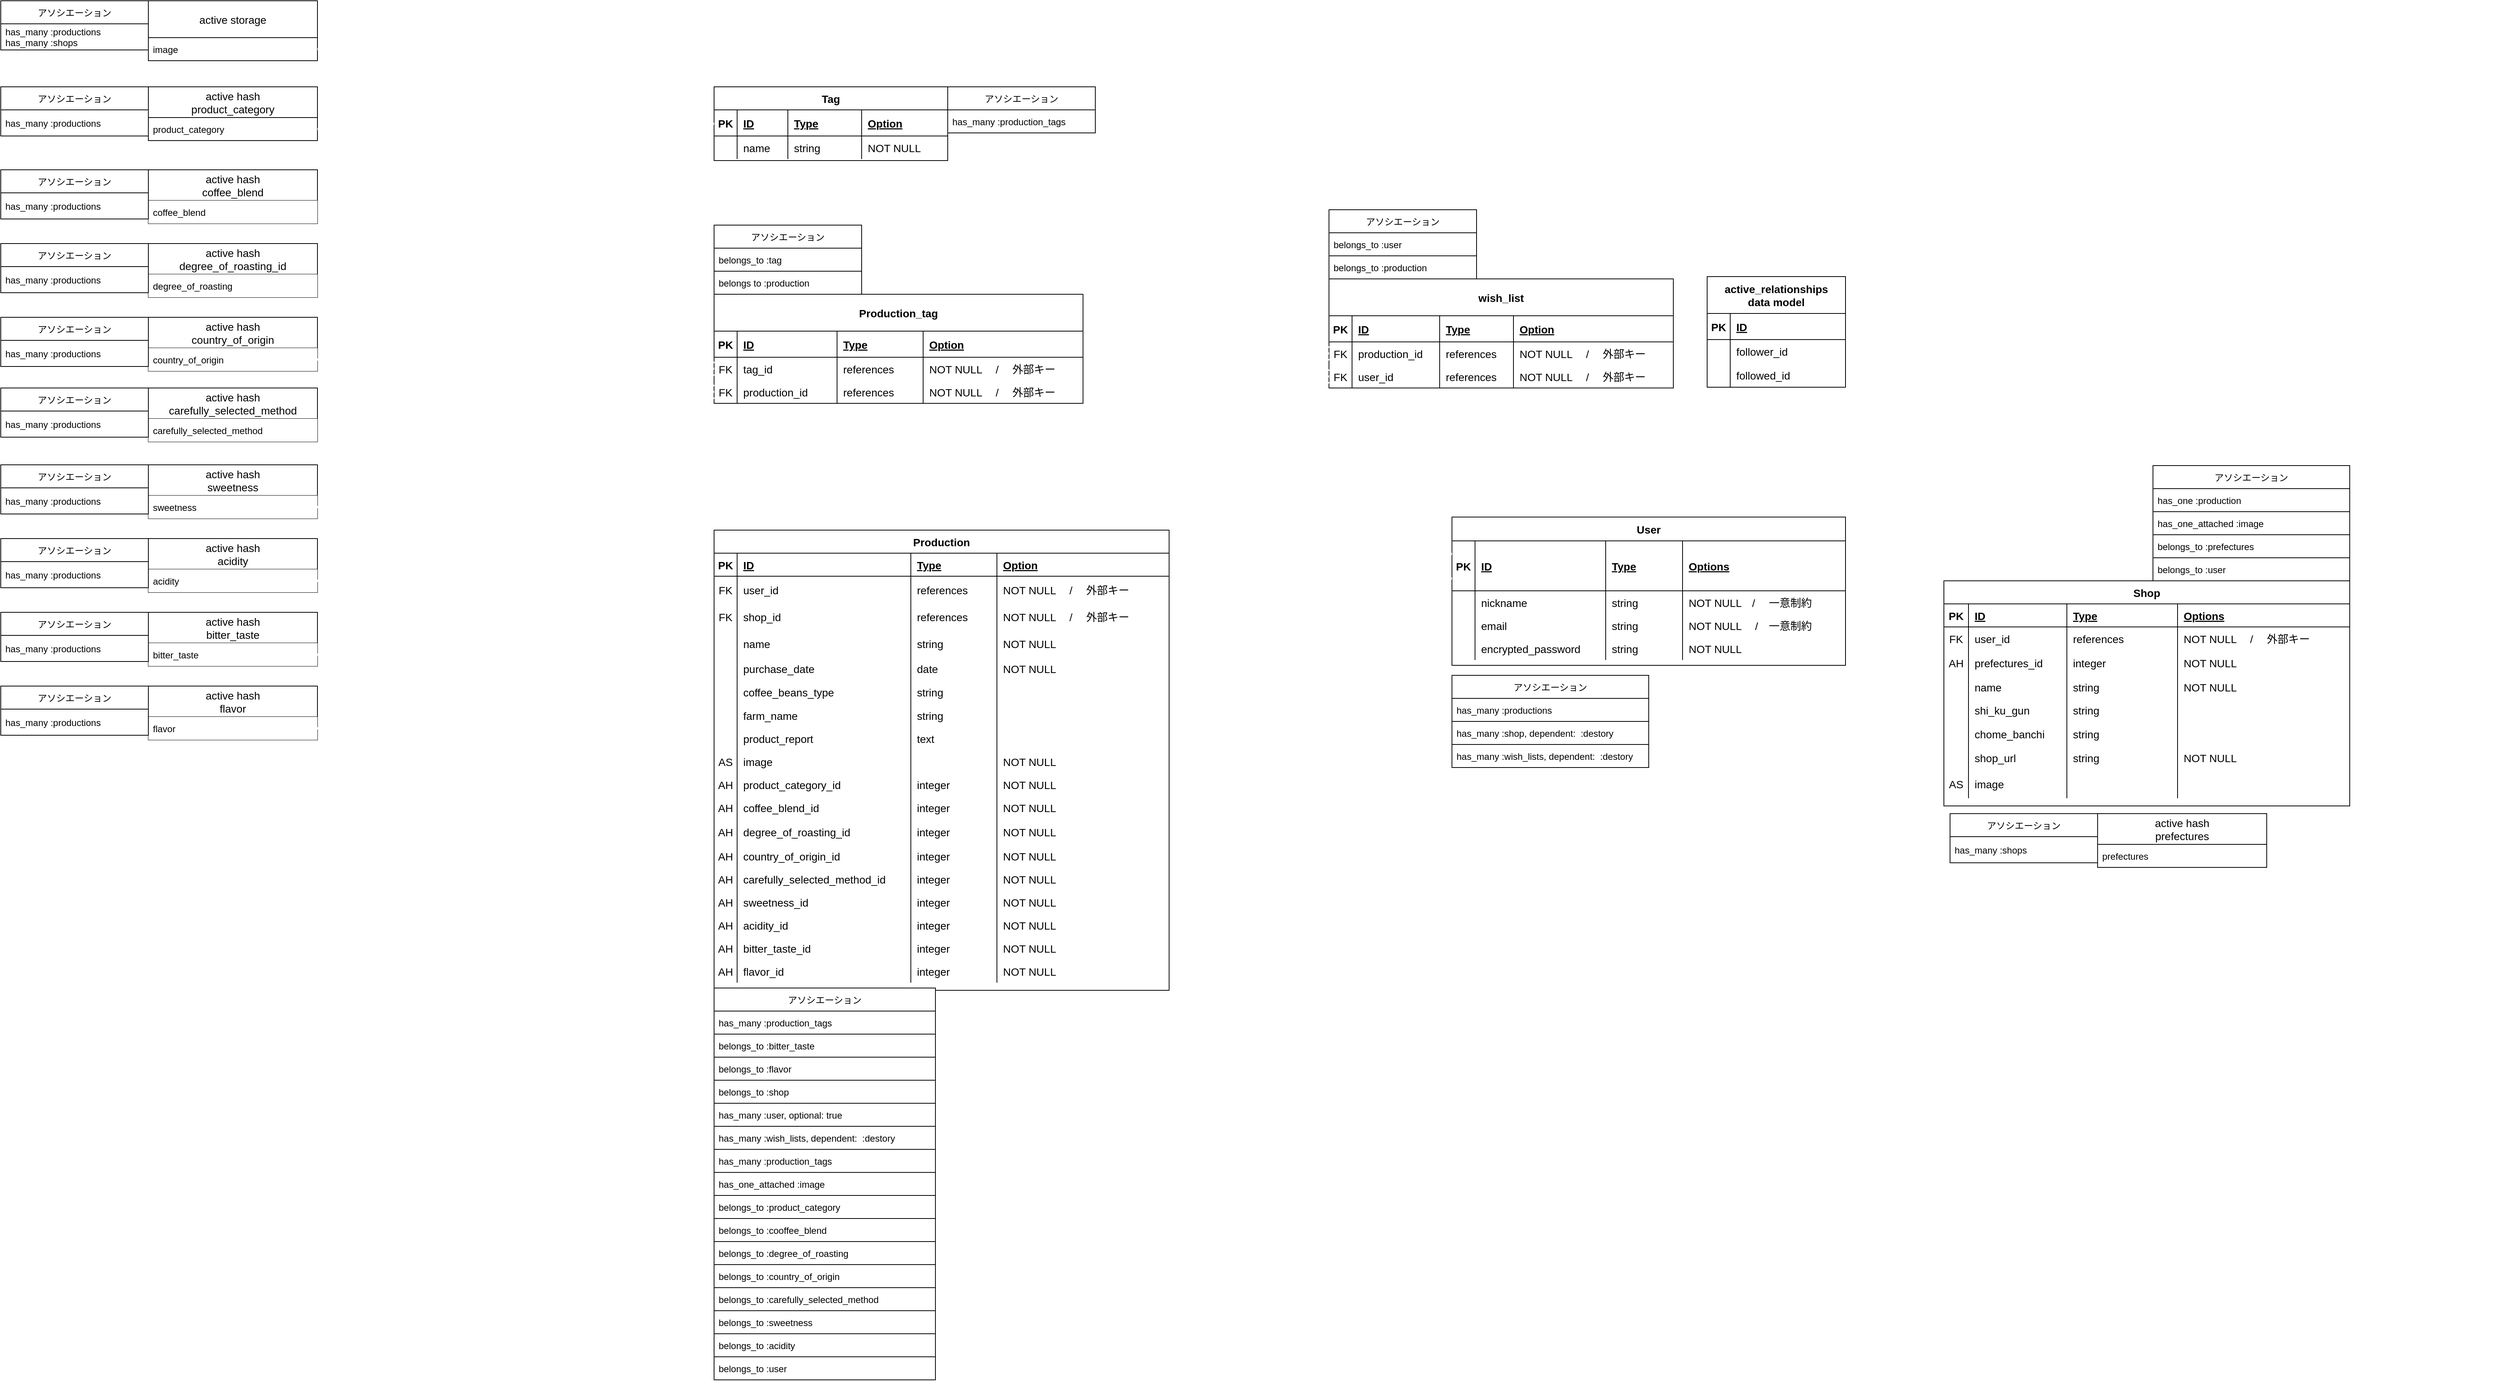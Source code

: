 <mxfile>
    <diagram id="t9F14xw1f0Ioce3EhGEr" name="ページ1">
        <mxGraphModel dx="544" dy="515" grid="1" gridSize="10" guides="1" tooltips="1" connect="1" arrows="1" fold="1" page="1" pageScale="1" pageWidth="3300" pageHeight="2339" math="0" shadow="0">
            <root>
                <mxCell id="0"/>
                <mxCell id="1" parent="0"/>
                <mxCell id="73" value="active storage" style="swimlane;fontStyle=0;childLayout=stackLayout;horizontal=1;startSize=48;horizontalStack=0;resizeParent=1;resizeParentMax=0;resizeLast=0;collapsible=1;marginBottom=0;fontSize=14;fillColor=default;swimlaneFillColor=default;perimeterSpacing=1;" parent="1" vertex="1">
                    <mxGeometry x="224" y="512" width="220" height="78" as="geometry"/>
                </mxCell>
                <mxCell id="74" value="image" style="text;fillColor=none;align=left;verticalAlign=middle;spacingLeft=4;spacingRight=4;overflow=hidden;points=[[0,0.5],[1,0.5]];portConstraint=eastwest;rotatable=0;" parent="73" vertex="1">
                    <mxGeometry y="48" width="220" height="30" as="geometry"/>
                </mxCell>
                <mxCell id="78" value="active hash&#10;sweetness" style="swimlane;fontStyle=0;childLayout=stackLayout;horizontal=1;startSize=40;horizontalStack=0;resizeParent=1;resizeParentMax=0;resizeLast=0;collapsible=1;marginBottom=0;fontSize=14;fillColor=default;swimlaneFillColor=default;perimeterSpacing=1;" parent="1" vertex="1">
                    <mxGeometry x="224" y="1116" width="220" height="70" as="geometry">
                        <mxRectangle x="90" y="130" width="160" height="40" as="alternateBounds"/>
                    </mxGeometry>
                </mxCell>
                <mxCell id="79" value="sweetness" style="text;fillColor=default;align=left;verticalAlign=middle;spacingLeft=4;spacingRight=4;overflow=hidden;points=[[0,0.5],[1,0.5]];portConstraint=eastwest;rotatable=0;" parent="78" vertex="1">
                    <mxGeometry y="40" width="220" height="30" as="geometry"/>
                </mxCell>
                <mxCell id="84" value="active hash&#10;bitter_taste" style="swimlane;fontStyle=0;childLayout=stackLayout;horizontal=1;startSize=40;horizontalStack=0;resizeParent=1;resizeParentMax=0;resizeLast=0;collapsible=1;marginBottom=0;fontSize=14;fillColor=default;swimlaneFillColor=default;perimeterSpacing=1;" parent="1" vertex="1">
                    <mxGeometry x="224" y="1308" width="220" height="70" as="geometry"/>
                </mxCell>
                <mxCell id="85" value="bitter_taste" style="text;fillColor=default;align=left;verticalAlign=middle;spacingLeft=4;spacingRight=4;overflow=hidden;points=[[0,0.5],[1,0.5]];portConstraint=eastwest;rotatable=0;" parent="84" vertex="1">
                    <mxGeometry y="40" width="220" height="30" as="geometry"/>
                </mxCell>
                <mxCell id="86" value="active hash&#10;acidity" style="swimlane;fontStyle=0;childLayout=stackLayout;horizontal=1;startSize=40;horizontalStack=0;resizeParent=1;resizeParentMax=0;resizeLast=0;collapsible=1;marginBottom=0;fontSize=14;fillColor=default;swimlaneFillColor=default;perimeterSpacing=1;" parent="1" vertex="1">
                    <mxGeometry x="224" y="1212" width="220" height="70" as="geometry"/>
                </mxCell>
                <mxCell id="87" value="acidity" style="text;fillColor=default;align=left;verticalAlign=middle;spacingLeft=4;spacingRight=4;overflow=hidden;points=[[0,0.5],[1,0.5]];portConstraint=eastwest;rotatable=0;" parent="86" vertex="1">
                    <mxGeometry y="40" width="220" height="30" as="geometry"/>
                </mxCell>
                <mxCell id="88" value="active hash&#10;flavor" style="swimlane;fontStyle=0;childLayout=stackLayout;horizontal=1;startSize=40;horizontalStack=0;resizeParent=1;resizeParentMax=0;resizeLast=0;collapsible=1;marginBottom=0;fontSize=14;fillColor=default;swimlaneFillColor=default;perimeterSpacing=1;" parent="1" vertex="1">
                    <mxGeometry x="224" y="1404" width="220" height="70" as="geometry"/>
                </mxCell>
                <mxCell id="89" value="flavor" style="text;fillColor=default;align=left;verticalAlign=middle;spacingLeft=4;spacingRight=4;overflow=hidden;points=[[0,0.5],[1,0.5]];portConstraint=eastwest;rotatable=0;" parent="88" vertex="1">
                    <mxGeometry y="40" width="220" height="30" as="geometry"/>
                </mxCell>
                <mxCell id="91" value="active hash&#10;product_category" style="swimlane;fontStyle=0;childLayout=stackLayout;horizontal=1;startSize=40;horizontalStack=0;resizeParent=1;resizeParentMax=0;resizeLast=0;collapsible=1;marginBottom=0;fontSize=14;fillColor=default;swimlaneFillColor=default;perimeterSpacing=1;" parent="1" vertex="1">
                    <mxGeometry x="224" y="624" width="220" height="70" as="geometry"/>
                </mxCell>
                <mxCell id="93" value="product_category" style="text;fillColor=none;align=left;verticalAlign=middle;spacingLeft=4;spacingRight=4;overflow=hidden;points=[[0,0.5],[1,0.5]];portConstraint=eastwest;rotatable=0;" parent="91" vertex="1">
                    <mxGeometry y="40" width="220" height="30" as="geometry"/>
                </mxCell>
                <mxCell id="96" value="active hash&#10;degree_of_roasting_id" style="swimlane;fontStyle=0;childLayout=stackLayout;horizontal=1;startSize=40;horizontalStack=0;resizeParent=1;resizeParentMax=0;resizeLast=0;collapsible=1;marginBottom=0;fontSize=14;fillColor=default;swimlaneFillColor=default;perimeterSpacing=1;" parent="1" vertex="1">
                    <mxGeometry x="224" y="828" width="220" height="70" as="geometry">
                        <mxRectangle x="90" y="130" width="160" height="40" as="alternateBounds"/>
                    </mxGeometry>
                </mxCell>
                <mxCell id="97" value="degree_of_roasting" style="text;fillColor=default;align=left;verticalAlign=middle;spacingLeft=4;spacingRight=4;overflow=hidden;points=[[0,0.5],[1,0.5]];portConstraint=eastwest;rotatable=0;" parent="96" vertex="1">
                    <mxGeometry y="40" width="220" height="30" as="geometry"/>
                </mxCell>
                <mxCell id="101" value="active hash&#10;country_of_origin" style="swimlane;fontStyle=0;childLayout=stackLayout;horizontal=1;startSize=40;horizontalStack=0;resizeParent=1;resizeParentMax=0;resizeLast=0;collapsible=1;marginBottom=0;fontSize=14;fillColor=default;swimlaneFillColor=default;perimeterSpacing=1;" parent="1" vertex="1">
                    <mxGeometry x="224" y="924" width="220" height="70" as="geometry"/>
                </mxCell>
                <mxCell id="102" value="country_of_origin" style="text;fillColor=default;align=left;verticalAlign=middle;spacingLeft=4;spacingRight=4;overflow=hidden;points=[[0,0.5],[1,0.5]];portConstraint=eastwest;rotatable=0;" parent="101" vertex="1">
                    <mxGeometry y="40" width="220" height="30" as="geometry"/>
                </mxCell>
                <mxCell id="103" value="active hash&#10;carefully_selected_method" style="swimlane;fontStyle=0;childLayout=stackLayout;horizontal=1;startSize=40;horizontalStack=0;resizeParent=1;resizeParentMax=0;resizeLast=0;collapsible=1;marginBottom=0;fontSize=14;fillColor=default;swimlaneFillColor=default;perimeterSpacing=1;" parent="1" vertex="1">
                    <mxGeometry x="224" y="1016" width="220" height="70" as="geometry"/>
                </mxCell>
                <mxCell id="104" value="carefully_selected_method" style="text;fillColor=default;align=left;verticalAlign=middle;spacingLeft=4;spacingRight=4;overflow=hidden;points=[[0,0.5],[1,0.5]];portConstraint=eastwest;rotatable=0;" parent="103" vertex="1">
                    <mxGeometry y="40" width="220" height="30" as="geometry"/>
                </mxCell>
                <mxCell id="125" value="Production" style="shape=table;startSize=30;container=1;collapsible=1;childLayout=tableLayout;fixedRows=1;rowLines=0;fontStyle=1;align=center;resizeLast=1;fontSize=14;fillColor=default;rounded=0;shadow=0;sketch=0;perimeterSpacing=1;swimlaneFillColor=default;" parent="1" vertex="1">
                    <mxGeometry x="960" y="1201" width="592" height="599" as="geometry"/>
                </mxCell>
                <mxCell id="126" value="" style="shape=partialRectangle;collapsible=0;dropTarget=0;pointerEvents=0;fillColor=none;top=0;left=0;bottom=1;right=0;points=[[0,0.5],[1,0.5]];portConstraint=eastwest;fontSize=14;perimeterSpacing=4;" parent="125" vertex="1">
                    <mxGeometry y="30" width="592" height="30" as="geometry"/>
                </mxCell>
                <mxCell id="127" value="PK" style="shape=partialRectangle;connectable=0;fillColor=none;top=0;left=0;bottom=0;right=0;fontStyle=1;overflow=hidden;fontSize=14;perimeterSpacing=4;" parent="126" vertex="1">
                    <mxGeometry width="30" height="30" as="geometry">
                        <mxRectangle width="30" height="30" as="alternateBounds"/>
                    </mxGeometry>
                </mxCell>
                <mxCell id="128" value="ID" style="shape=partialRectangle;connectable=0;fillColor=none;top=0;left=0;bottom=0;right=0;align=left;spacingLeft=6;fontStyle=5;overflow=hidden;fontSize=14;perimeterSpacing=4;" parent="126" vertex="1">
                    <mxGeometry x="30" width="226" height="30" as="geometry">
                        <mxRectangle width="226" height="30" as="alternateBounds"/>
                    </mxGeometry>
                </mxCell>
                <mxCell id="598" value="Type" style="shape=partialRectangle;connectable=0;fillColor=none;top=0;left=0;bottom=0;right=0;align=left;spacingLeft=6;fontStyle=5;overflow=hidden;fontSize=14;perimeterSpacing=4;" parent="126" vertex="1">
                    <mxGeometry x="256" width="112" height="30" as="geometry">
                        <mxRectangle width="112" height="30" as="alternateBounds"/>
                    </mxGeometry>
                </mxCell>
                <mxCell id="615" value="Option" style="shape=partialRectangle;connectable=0;fillColor=none;top=0;left=0;bottom=0;right=0;align=left;spacingLeft=6;fontStyle=5;overflow=hidden;fontSize=14;perimeterSpacing=4;" parent="126" vertex="1">
                    <mxGeometry x="368" width="224" height="30" as="geometry">
                        <mxRectangle width="224" height="30" as="alternateBounds"/>
                    </mxGeometry>
                </mxCell>
                <mxCell id="651" value="" style="shape=partialRectangle;collapsible=0;dropTarget=0;pointerEvents=0;fillColor=none;top=0;left=0;bottom=0;right=0;points=[[0,0.5],[1,0.5]];portConstraint=eastwest;fontSize=14;perimeterSpacing=1;strokeWidth=1;strokeColor=default;" parent="125" vertex="1">
                    <mxGeometry y="60" width="592" height="35" as="geometry"/>
                </mxCell>
                <mxCell id="652" value="FK" style="shape=partialRectangle;connectable=0;top=0;left=0;bottom=0;right=0;editable=1;overflow=hidden;fontSize=14;gradientDirection=radial;fillColor=none;perimeterSpacing=4;" parent="651" vertex="1">
                    <mxGeometry width="30" height="35" as="geometry">
                        <mxRectangle width="30" height="35" as="alternateBounds"/>
                    </mxGeometry>
                </mxCell>
                <mxCell id="653" value="user_id" style="shape=partialRectangle;connectable=0;top=0;left=0;bottom=0;right=0;align=left;spacingLeft=6;overflow=hidden;fontSize=14;gradientDirection=radial;fillColor=none;perimeterSpacing=1;strokeWidth=1;" parent="651" vertex="1">
                    <mxGeometry x="30" width="226" height="35" as="geometry">
                        <mxRectangle width="226" height="35" as="alternateBounds"/>
                    </mxGeometry>
                </mxCell>
                <mxCell id="654" value="references" style="shape=partialRectangle;connectable=0;top=0;left=0;bottom=0;right=0;align=left;spacingLeft=6;overflow=hidden;fontSize=14;gradientDirection=radial;fillColor=none;perimeterSpacing=1;" parent="651" vertex="1">
                    <mxGeometry x="256" width="112" height="35" as="geometry">
                        <mxRectangle width="112" height="35" as="alternateBounds"/>
                    </mxGeometry>
                </mxCell>
                <mxCell id="655" value="NOT NULL 　/ 　外部キー" style="shape=partialRectangle;connectable=0;top=0;left=0;bottom=0;right=0;align=left;spacingLeft=6;overflow=hidden;fontSize=14;gradientDirection=radial;fillColor=none;perimeterSpacing=1;" parent="651" vertex="1">
                    <mxGeometry x="368" width="224" height="35" as="geometry">
                        <mxRectangle width="224" height="35" as="alternateBounds"/>
                    </mxGeometry>
                </mxCell>
                <mxCell id="135" value="" style="shape=partialRectangle;collapsible=0;dropTarget=0;pointerEvents=0;fillColor=none;top=0;left=0;bottom=0;right=0;points=[[0,0.5],[1,0.5]];portConstraint=eastwest;fontSize=14;perimeterSpacing=1;strokeWidth=1;strokeColor=default;" parent="125" vertex="1">
                    <mxGeometry y="95" width="592" height="35" as="geometry"/>
                </mxCell>
                <mxCell id="136" value="FK" style="shape=partialRectangle;connectable=0;top=0;left=0;bottom=0;right=0;editable=1;overflow=hidden;fontSize=14;gradientDirection=radial;fillColor=none;perimeterSpacing=4;" parent="135" vertex="1">
                    <mxGeometry width="30" height="35" as="geometry">
                        <mxRectangle width="30" height="35" as="alternateBounds"/>
                    </mxGeometry>
                </mxCell>
                <mxCell id="137" value="shop_id" style="shape=partialRectangle;connectable=0;top=0;left=0;bottom=0;right=0;align=left;spacingLeft=6;overflow=hidden;fontSize=14;gradientDirection=radial;fillColor=none;perimeterSpacing=1;strokeWidth=1;" parent="135" vertex="1">
                    <mxGeometry x="30" width="226" height="35" as="geometry">
                        <mxRectangle width="226" height="35" as="alternateBounds"/>
                    </mxGeometry>
                </mxCell>
                <mxCell id="600" value="references" style="shape=partialRectangle;connectable=0;top=0;left=0;bottom=0;right=0;align=left;spacingLeft=6;overflow=hidden;fontSize=14;gradientDirection=radial;fillColor=none;perimeterSpacing=1;" parent="135" vertex="1">
                    <mxGeometry x="256" width="112" height="35" as="geometry">
                        <mxRectangle width="112" height="35" as="alternateBounds"/>
                    </mxGeometry>
                </mxCell>
                <mxCell id="617" value="NOT NULL 　/ 　外部キー" style="shape=partialRectangle;connectable=0;top=0;left=0;bottom=0;right=0;align=left;spacingLeft=6;overflow=hidden;fontSize=14;gradientDirection=radial;fillColor=none;perimeterSpacing=1;" parent="135" vertex="1">
                    <mxGeometry x="368" width="224" height="35" as="geometry">
                        <mxRectangle width="224" height="35" as="alternateBounds"/>
                    </mxGeometry>
                </mxCell>
                <mxCell id="502" value="" style="shape=partialRectangle;collapsible=0;dropTarget=0;pointerEvents=0;fillColor=none;top=0;left=0;bottom=0;right=0;points=[[0,0.5],[1,0.5]];portConstraint=eastwest;fontSize=14;perimeterSpacing=0;" parent="125" vertex="1">
                    <mxGeometry y="130" width="592" height="35" as="geometry"/>
                </mxCell>
                <mxCell id="503" value="" style="shape=partialRectangle;connectable=0;top=0;left=0;bottom=0;right=0;editable=1;overflow=hidden;fontSize=14;gradientDirection=radial;fillColor=none;perimeterSpacing=4;" parent="502" vertex="1">
                    <mxGeometry width="30" height="35" as="geometry">
                        <mxRectangle width="30" height="35" as="alternateBounds"/>
                    </mxGeometry>
                </mxCell>
                <mxCell id="504" value="name" style="shape=partialRectangle;connectable=0;top=0;left=0;bottom=0;right=0;align=left;spacingLeft=6;overflow=hidden;fontSize=14;gradientDirection=radial;fillColor=none;perimeterSpacing=1;" parent="502" vertex="1">
                    <mxGeometry x="30" width="226" height="35" as="geometry">
                        <mxRectangle width="226" height="35" as="alternateBounds"/>
                    </mxGeometry>
                </mxCell>
                <mxCell id="599" value="string" style="shape=partialRectangle;connectable=0;top=0;left=0;bottom=0;right=0;align=left;spacingLeft=6;overflow=hidden;fontSize=14;gradientDirection=radial;fillColor=none;perimeterSpacing=4;" parent="502" vertex="1">
                    <mxGeometry x="256" width="112" height="35" as="geometry">
                        <mxRectangle width="112" height="35" as="alternateBounds"/>
                    </mxGeometry>
                </mxCell>
                <mxCell id="616" value="NOT NULL " style="shape=partialRectangle;connectable=0;top=0;left=0;bottom=0;right=0;align=left;spacingLeft=6;overflow=hidden;fontSize=14;gradientDirection=radial;fillColor=none;perimeterSpacing=4;" parent="502" vertex="1">
                    <mxGeometry x="368" width="224" height="35" as="geometry">
                        <mxRectangle width="224" height="35" as="alternateBounds"/>
                    </mxGeometry>
                </mxCell>
                <mxCell id="156" value="" style="shape=partialRectangle;collapsible=0;dropTarget=0;pointerEvents=0;fillColor=none;top=0;left=0;bottom=0;right=0;points=[[0,0.5],[1,0.5]];portConstraint=eastwest;fontSize=14;perimeterSpacing=4;" parent="125" vertex="1">
                    <mxGeometry y="165" width="592" height="30" as="geometry"/>
                </mxCell>
                <mxCell id="157" value="" style="shape=partialRectangle;connectable=0;fillColor=none;top=0;left=0;bottom=0;right=0;editable=1;overflow=hidden;fontSize=14;perimeterSpacing=4;" parent="156" vertex="1">
                    <mxGeometry width="30" height="30" as="geometry">
                        <mxRectangle width="30" height="30" as="alternateBounds"/>
                    </mxGeometry>
                </mxCell>
                <mxCell id="158" value="purchase_date" style="shape=partialRectangle;connectable=0;fillColor=none;top=0;left=0;bottom=0;right=0;align=left;spacingLeft=6;overflow=hidden;fontSize=14;perimeterSpacing=1;" parent="156" vertex="1">
                    <mxGeometry x="30" width="226" height="30" as="geometry">
                        <mxRectangle width="226" height="30" as="alternateBounds"/>
                    </mxGeometry>
                </mxCell>
                <mxCell id="601" value="date" style="shape=partialRectangle;connectable=0;fillColor=none;top=0;left=0;bottom=0;right=0;align=left;spacingLeft=6;overflow=hidden;fontSize=14;perimeterSpacing=4;" parent="156" vertex="1">
                    <mxGeometry x="256" width="112" height="30" as="geometry">
                        <mxRectangle width="112" height="30" as="alternateBounds"/>
                    </mxGeometry>
                </mxCell>
                <mxCell id="618" value="NOT NULL" style="shape=partialRectangle;connectable=0;fillColor=none;top=0;left=0;bottom=0;right=0;align=left;spacingLeft=6;overflow=hidden;fontSize=14;perimeterSpacing=4;" parent="156" vertex="1">
                    <mxGeometry x="368" width="224" height="30" as="geometry">
                        <mxRectangle width="224" height="30" as="alternateBounds"/>
                    </mxGeometry>
                </mxCell>
                <mxCell id="144" value="" style="shape=partialRectangle;collapsible=0;dropTarget=0;pointerEvents=0;fillColor=none;top=0;left=0;bottom=0;right=0;points=[[0,0.5],[1,0.5]];portConstraint=eastwest;fontSize=14;perimeterSpacing=4;" parent="125" vertex="1">
                    <mxGeometry y="195" width="592" height="31" as="geometry"/>
                </mxCell>
                <mxCell id="145" value="" style="shape=partialRectangle;connectable=0;fillColor=none;top=0;left=0;bottom=0;right=0;editable=1;overflow=hidden;fontSize=14;perimeterSpacing=4;" parent="144" vertex="1">
                    <mxGeometry width="30" height="31" as="geometry">
                        <mxRectangle width="30" height="31" as="alternateBounds"/>
                    </mxGeometry>
                </mxCell>
                <mxCell id="146" value="coffee_beans_type" style="shape=partialRectangle;connectable=0;fillColor=none;top=0;left=0;bottom=0;right=0;align=left;spacingLeft=6;overflow=hidden;fontSize=14;perimeterSpacing=1;" parent="144" vertex="1">
                    <mxGeometry x="30" width="226" height="31" as="geometry">
                        <mxRectangle width="226" height="31" as="alternateBounds"/>
                    </mxGeometry>
                </mxCell>
                <mxCell id="602" value="string" style="shape=partialRectangle;connectable=0;fillColor=none;top=0;left=0;bottom=0;right=0;align=left;spacingLeft=6;overflow=hidden;fontSize=14;perimeterSpacing=4;" parent="144" vertex="1">
                    <mxGeometry x="256" width="112" height="31" as="geometry">
                        <mxRectangle width="112" height="31" as="alternateBounds"/>
                    </mxGeometry>
                </mxCell>
                <mxCell id="619" style="shape=partialRectangle;connectable=0;fillColor=none;top=0;left=0;bottom=0;right=0;align=left;spacingLeft=6;overflow=hidden;fontSize=14;perimeterSpacing=4;" parent="144" vertex="1">
                    <mxGeometry x="368" width="224" height="31" as="geometry">
                        <mxRectangle width="224" height="31" as="alternateBounds"/>
                    </mxGeometry>
                </mxCell>
                <mxCell id="147" value="" style="shape=partialRectangle;collapsible=0;dropTarget=0;pointerEvents=0;fillColor=none;top=0;left=0;bottom=0;right=0;points=[[0,0.5],[1,0.5]];portConstraint=eastwest;fontSize=14;perimeterSpacing=4;" parent="125" vertex="1">
                    <mxGeometry y="226" width="592" height="30" as="geometry"/>
                </mxCell>
                <mxCell id="148" value="" style="shape=partialRectangle;connectable=0;fillColor=none;top=0;left=0;bottom=0;right=0;editable=1;overflow=hidden;fontSize=14;perimeterSpacing=4;" parent="147" vertex="1">
                    <mxGeometry width="30" height="30" as="geometry">
                        <mxRectangle width="30" height="30" as="alternateBounds"/>
                    </mxGeometry>
                </mxCell>
                <mxCell id="149" value="farm_name" style="shape=partialRectangle;connectable=0;fillColor=none;top=0;left=0;bottom=0;right=0;align=left;spacingLeft=6;overflow=hidden;fontSize=14;perimeterSpacing=1;" parent="147" vertex="1">
                    <mxGeometry x="30" width="226" height="30" as="geometry">
                        <mxRectangle width="226" height="30" as="alternateBounds"/>
                    </mxGeometry>
                </mxCell>
                <mxCell id="603" value="string" style="shape=partialRectangle;connectable=0;fillColor=none;top=0;left=0;bottom=0;right=0;align=left;spacingLeft=6;overflow=hidden;fontSize=14;perimeterSpacing=4;" parent="147" vertex="1">
                    <mxGeometry x="256" width="112" height="30" as="geometry">
                        <mxRectangle width="112" height="30" as="alternateBounds"/>
                    </mxGeometry>
                </mxCell>
                <mxCell id="620" style="shape=partialRectangle;connectable=0;fillColor=none;top=0;left=0;bottom=0;right=0;align=left;spacingLeft=6;overflow=hidden;fontSize=14;perimeterSpacing=4;" parent="147" vertex="1">
                    <mxGeometry x="368" width="224" height="30" as="geometry">
                        <mxRectangle width="224" height="30" as="alternateBounds"/>
                    </mxGeometry>
                </mxCell>
                <mxCell id="171" value="" style="shape=partialRectangle;collapsible=0;dropTarget=0;pointerEvents=0;fillColor=none;top=0;left=0;bottom=0;right=0;points=[[0,0.5],[1,0.5]];portConstraint=eastwest;fontSize=14;perimeterSpacing=4;" parent="125" vertex="1">
                    <mxGeometry y="256" width="592" height="30" as="geometry"/>
                </mxCell>
                <mxCell id="172" value="" style="shape=partialRectangle;connectable=0;fillColor=none;top=0;left=0;bottom=0;right=0;editable=1;overflow=hidden;fontSize=14;perimeterSpacing=4;" parent="171" vertex="1">
                    <mxGeometry width="30" height="30" as="geometry">
                        <mxRectangle width="30" height="30" as="alternateBounds"/>
                    </mxGeometry>
                </mxCell>
                <mxCell id="173" value="product_report" style="shape=partialRectangle;connectable=0;fillColor=none;top=0;left=0;bottom=0;right=0;align=left;spacingLeft=6;overflow=hidden;fontSize=14;perimeterSpacing=1;" parent="171" vertex="1">
                    <mxGeometry x="30" width="226" height="30" as="geometry">
                        <mxRectangle width="226" height="30" as="alternateBounds"/>
                    </mxGeometry>
                </mxCell>
                <mxCell id="604" value="text" style="shape=partialRectangle;connectable=0;fillColor=none;top=0;left=0;bottom=0;right=0;align=left;spacingLeft=6;overflow=hidden;fontSize=14;perimeterSpacing=4;" parent="171" vertex="1">
                    <mxGeometry x="256" width="112" height="30" as="geometry">
                        <mxRectangle width="112" height="30" as="alternateBounds"/>
                    </mxGeometry>
                </mxCell>
                <mxCell id="621" style="shape=partialRectangle;connectable=0;fillColor=none;top=0;left=0;bottom=0;right=0;align=left;spacingLeft=6;overflow=hidden;fontSize=14;perimeterSpacing=4;" parent="171" vertex="1">
                    <mxGeometry x="368" width="224" height="30" as="geometry">
                        <mxRectangle width="224" height="30" as="alternateBounds"/>
                    </mxGeometry>
                </mxCell>
                <mxCell id="150" value="" style="shape=partialRectangle;collapsible=0;dropTarget=0;pointerEvents=0;fillColor=none;top=0;left=0;bottom=0;right=0;points=[[0,0.5],[1,0.5]];portConstraint=eastwest;fontSize=14;perimeterSpacing=4;" parent="125" vertex="1">
                    <mxGeometry y="286" width="592" height="30" as="geometry"/>
                </mxCell>
                <mxCell id="151" value="AS" style="shape=partialRectangle;connectable=0;fillColor=none;top=0;left=0;bottom=0;right=0;editable=1;overflow=hidden;fontSize=14;perimeterSpacing=4;" parent="150" vertex="1">
                    <mxGeometry width="30" height="30" as="geometry">
                        <mxRectangle width="30" height="30" as="alternateBounds"/>
                    </mxGeometry>
                </mxCell>
                <mxCell id="152" value="image" style="shape=partialRectangle;connectable=0;fillColor=none;top=0;left=0;bottom=0;right=0;align=left;spacingLeft=6;overflow=hidden;fontSize=14;perimeterSpacing=1;" parent="150" vertex="1">
                    <mxGeometry x="30" width="226" height="30" as="geometry">
                        <mxRectangle width="226" height="30" as="alternateBounds"/>
                    </mxGeometry>
                </mxCell>
                <mxCell id="605" style="shape=partialRectangle;connectable=0;fillColor=none;top=0;left=0;bottom=0;right=0;align=left;spacingLeft=6;overflow=hidden;fontSize=14;perimeterSpacing=4;" parent="150" vertex="1">
                    <mxGeometry x="256" width="112" height="30" as="geometry">
                        <mxRectangle width="112" height="30" as="alternateBounds"/>
                    </mxGeometry>
                </mxCell>
                <mxCell id="622" value="NOT NULL" style="shape=partialRectangle;connectable=0;fillColor=none;top=0;left=0;bottom=0;right=0;align=left;spacingLeft=6;overflow=hidden;fontSize=14;perimeterSpacing=4;" parent="150" vertex="1">
                    <mxGeometry x="368" width="224" height="30" as="geometry">
                        <mxRectangle width="224" height="30" as="alternateBounds"/>
                    </mxGeometry>
                </mxCell>
                <mxCell id="129" value="" style="shape=partialRectangle;collapsible=0;dropTarget=0;pointerEvents=0;fillColor=none;top=0;left=0;bottom=0;right=0;points=[[0,0.5],[1,0.5]];portConstraint=eastwest;fontSize=14;perimeterSpacing=4;" parent="125" vertex="1">
                    <mxGeometry y="316" width="592" height="30" as="geometry"/>
                </mxCell>
                <mxCell id="130" value="AH" style="shape=partialRectangle;connectable=0;fillColor=none;top=0;left=0;bottom=0;right=0;editable=1;overflow=hidden;fontSize=14;perimeterSpacing=4;" parent="129" vertex="1">
                    <mxGeometry width="30" height="30" as="geometry">
                        <mxRectangle width="30" height="30" as="alternateBounds"/>
                    </mxGeometry>
                </mxCell>
                <mxCell id="131" value="product_category_id" style="shape=partialRectangle;connectable=0;top=0;left=0;bottom=0;right=0;align=left;spacingLeft=6;overflow=hidden;fontSize=14;fillColor=none;dashed=1;perimeterSpacing=1;" parent="129" vertex="1">
                    <mxGeometry x="30" width="226" height="30" as="geometry">
                        <mxRectangle width="226" height="30" as="alternateBounds"/>
                    </mxGeometry>
                </mxCell>
                <mxCell id="606" value="integer" style="shape=partialRectangle;connectable=0;top=0;left=0;bottom=0;right=0;align=left;spacingLeft=6;overflow=hidden;fontSize=14;fillColor=none;dashed=1;perimeterSpacing=4;" parent="129" vertex="1">
                    <mxGeometry x="256" width="112" height="30" as="geometry">
                        <mxRectangle width="112" height="30" as="alternateBounds"/>
                    </mxGeometry>
                </mxCell>
                <mxCell id="623" value="NOT NULL" style="shape=partialRectangle;connectable=0;top=0;left=0;bottom=0;right=0;align=left;spacingLeft=6;overflow=hidden;fontSize=14;fillColor=none;dashed=1;perimeterSpacing=4;" parent="129" vertex="1">
                    <mxGeometry x="368" width="224" height="30" as="geometry">
                        <mxRectangle width="224" height="30" as="alternateBounds"/>
                    </mxGeometry>
                </mxCell>
                <mxCell id="132" value="" style="shape=partialRectangle;collapsible=0;dropTarget=0;pointerEvents=0;fillColor=none;top=0;left=0;bottom=0;right=0;points=[[0,0.5],[1,0.5]];portConstraint=eastwest;fontSize=14;perimeterSpacing=4;" parent="125" vertex="1">
                    <mxGeometry y="346" width="592" height="30" as="geometry"/>
                </mxCell>
                <mxCell id="133" value="AH" style="shape=partialRectangle;connectable=0;fillColor=none;top=0;left=0;bottom=0;right=0;editable=1;overflow=hidden;fontSize=14;perimeterSpacing=4;" parent="132" vertex="1">
                    <mxGeometry width="30" height="30" as="geometry">
                        <mxRectangle width="30" height="30" as="alternateBounds"/>
                    </mxGeometry>
                </mxCell>
                <mxCell id="134" value="coffee_blend_id" style="shape=partialRectangle;connectable=0;fillColor=none;top=0;left=0;bottom=0;right=0;align=left;spacingLeft=6;overflow=hidden;fontSize=14;perimeterSpacing=1;" parent="132" vertex="1">
                    <mxGeometry x="30" width="226" height="30" as="geometry">
                        <mxRectangle width="226" height="30" as="alternateBounds"/>
                    </mxGeometry>
                </mxCell>
                <mxCell id="607" value="integer" style="shape=partialRectangle;connectable=0;fillColor=none;top=0;left=0;bottom=0;right=0;align=left;spacingLeft=6;overflow=hidden;fontSize=14;perimeterSpacing=4;" parent="132" vertex="1">
                    <mxGeometry x="256" width="112" height="30" as="geometry">
                        <mxRectangle width="112" height="30" as="alternateBounds"/>
                    </mxGeometry>
                </mxCell>
                <mxCell id="624" value="NOT NULL" style="shape=partialRectangle;connectable=0;fillColor=none;top=0;left=0;bottom=0;right=0;align=left;spacingLeft=6;overflow=hidden;fontSize=14;perimeterSpacing=4;" parent="132" vertex="1">
                    <mxGeometry x="368" width="224" height="30" as="geometry">
                        <mxRectangle width="224" height="30" as="alternateBounds"/>
                    </mxGeometry>
                </mxCell>
                <mxCell id="138" value="" style="shape=partialRectangle;collapsible=0;dropTarget=0;pointerEvents=0;fillColor=none;top=0;left=0;bottom=0;right=0;points=[[0,0.5],[1,0.5]];portConstraint=eastwest;fontSize=14;perimeterSpacing=4;" parent="125" vertex="1">
                    <mxGeometry y="376" width="592" height="33" as="geometry"/>
                </mxCell>
                <mxCell id="139" value="AH" style="shape=partialRectangle;connectable=0;fillColor=none;top=0;left=0;bottom=0;right=0;editable=1;overflow=hidden;fontSize=14;perimeterSpacing=4;" parent="138" vertex="1">
                    <mxGeometry width="30" height="33" as="geometry">
                        <mxRectangle width="30" height="33" as="alternateBounds"/>
                    </mxGeometry>
                </mxCell>
                <mxCell id="140" value="degree_of_roasting_id" style="shape=partialRectangle;connectable=0;fillColor=none;top=0;left=0;bottom=0;right=0;align=left;spacingLeft=6;overflow=hidden;fontSize=14;perimeterSpacing=1;" parent="138" vertex="1">
                    <mxGeometry x="30" width="226" height="33" as="geometry">
                        <mxRectangle width="226" height="33" as="alternateBounds"/>
                    </mxGeometry>
                </mxCell>
                <mxCell id="608" value="integer" style="shape=partialRectangle;connectable=0;fillColor=none;top=0;left=0;bottom=0;right=0;align=left;spacingLeft=6;overflow=hidden;fontSize=14;perimeterSpacing=4;" parent="138" vertex="1">
                    <mxGeometry x="256" width="112" height="33" as="geometry">
                        <mxRectangle width="112" height="33" as="alternateBounds"/>
                    </mxGeometry>
                </mxCell>
                <mxCell id="625" value="NOT NULL" style="shape=partialRectangle;connectable=0;fillColor=none;top=0;left=0;bottom=0;right=0;align=left;spacingLeft=6;overflow=hidden;fontSize=14;perimeterSpacing=4;" parent="138" vertex="1">
                    <mxGeometry x="368" width="224" height="33" as="geometry">
                        <mxRectangle width="224" height="33" as="alternateBounds"/>
                    </mxGeometry>
                </mxCell>
                <mxCell id="141" value="" style="shape=partialRectangle;collapsible=0;dropTarget=0;pointerEvents=0;fillColor=none;top=0;left=0;bottom=0;right=0;points=[[0,0.5],[1,0.5]];portConstraint=eastwest;fontSize=14;perimeterSpacing=4;" parent="125" vertex="1">
                    <mxGeometry y="409" width="592" height="30" as="geometry"/>
                </mxCell>
                <mxCell id="142" value="AH" style="shape=partialRectangle;connectable=0;fillColor=none;top=0;left=0;bottom=0;right=0;editable=1;overflow=hidden;fontSize=14;perimeterSpacing=4;" parent="141" vertex="1">
                    <mxGeometry width="30" height="30" as="geometry">
                        <mxRectangle width="30" height="30" as="alternateBounds"/>
                    </mxGeometry>
                </mxCell>
                <mxCell id="143" value="country_of_origin_id" style="shape=partialRectangle;connectable=0;fillColor=none;top=0;left=0;bottom=0;right=0;align=left;spacingLeft=6;overflow=hidden;fontSize=14;perimeterSpacing=1;" parent="141" vertex="1">
                    <mxGeometry x="30" width="226" height="30" as="geometry">
                        <mxRectangle width="226" height="30" as="alternateBounds"/>
                    </mxGeometry>
                </mxCell>
                <mxCell id="609" value="integer" style="shape=partialRectangle;connectable=0;fillColor=none;top=0;left=0;bottom=0;right=0;align=left;spacingLeft=6;overflow=hidden;fontSize=14;perimeterSpacing=4;" parent="141" vertex="1">
                    <mxGeometry x="256" width="112" height="30" as="geometry">
                        <mxRectangle width="112" height="30" as="alternateBounds"/>
                    </mxGeometry>
                </mxCell>
                <mxCell id="626" value="NOT NULL" style="shape=partialRectangle;connectable=0;fillColor=none;top=0;left=0;bottom=0;right=0;align=left;spacingLeft=6;overflow=hidden;fontSize=14;perimeterSpacing=4;" parent="141" vertex="1">
                    <mxGeometry x="368" width="224" height="30" as="geometry">
                        <mxRectangle width="224" height="30" as="alternateBounds"/>
                    </mxGeometry>
                </mxCell>
                <mxCell id="153" value="" style="shape=partialRectangle;collapsible=0;dropTarget=0;pointerEvents=0;fillColor=none;top=0;left=0;bottom=0;right=0;points=[[0,0.5],[1,0.5]];portConstraint=eastwest;fontSize=14;perimeterSpacing=4;" parent="125" vertex="1">
                    <mxGeometry y="439" width="592" height="30" as="geometry"/>
                </mxCell>
                <mxCell id="154" value="AH" style="shape=partialRectangle;connectable=0;fillColor=none;top=0;left=0;bottom=0;right=0;editable=1;overflow=hidden;fontSize=14;perimeterSpacing=4;" parent="153" vertex="1">
                    <mxGeometry width="30" height="30" as="geometry">
                        <mxRectangle width="30" height="30" as="alternateBounds"/>
                    </mxGeometry>
                </mxCell>
                <mxCell id="155" value="carefully_selected_method_id" style="shape=partialRectangle;connectable=0;fillColor=none;top=0;left=0;bottom=0;right=0;align=left;spacingLeft=6;overflow=hidden;fontSize=14;perimeterSpacing=1;" parent="153" vertex="1">
                    <mxGeometry x="30" width="226" height="30" as="geometry">
                        <mxRectangle width="226" height="30" as="alternateBounds"/>
                    </mxGeometry>
                </mxCell>
                <mxCell id="610" value="integer" style="shape=partialRectangle;connectable=0;fillColor=none;top=0;left=0;bottom=0;right=0;align=left;spacingLeft=6;overflow=hidden;fontSize=14;perimeterSpacing=4;" parent="153" vertex="1">
                    <mxGeometry x="256" width="112" height="30" as="geometry">
                        <mxRectangle width="112" height="30" as="alternateBounds"/>
                    </mxGeometry>
                </mxCell>
                <mxCell id="627" value="NOT NULL" style="shape=partialRectangle;connectable=0;fillColor=none;top=0;left=0;bottom=0;right=0;align=left;spacingLeft=6;overflow=hidden;fontSize=14;perimeterSpacing=4;" parent="153" vertex="1">
                    <mxGeometry x="368" width="224" height="30" as="geometry">
                        <mxRectangle width="224" height="30" as="alternateBounds"/>
                    </mxGeometry>
                </mxCell>
                <mxCell id="159" value="" style="shape=partialRectangle;collapsible=0;dropTarget=0;pointerEvents=0;fillColor=none;top=0;left=0;bottom=0;right=0;points=[[0,0.5],[1,0.5]];portConstraint=eastwest;fontSize=14;perimeterSpacing=4;" parent="125" vertex="1">
                    <mxGeometry y="469" width="592" height="30" as="geometry"/>
                </mxCell>
                <mxCell id="160" value="AH" style="shape=partialRectangle;connectable=0;fillColor=none;top=0;left=0;bottom=0;right=0;editable=1;overflow=hidden;fontSize=14;perimeterSpacing=4;" parent="159" vertex="1">
                    <mxGeometry width="30" height="30" as="geometry">
                        <mxRectangle width="30" height="30" as="alternateBounds"/>
                    </mxGeometry>
                </mxCell>
                <mxCell id="161" value="sweetness_id" style="shape=partialRectangle;connectable=0;fillColor=none;top=0;left=0;bottom=0;right=0;align=left;spacingLeft=6;overflow=hidden;fontSize=14;perimeterSpacing=1;strokeWidth=1;sketch=0;" parent="159" vertex="1">
                    <mxGeometry x="30" width="226" height="30" as="geometry">
                        <mxRectangle width="226" height="30" as="alternateBounds"/>
                    </mxGeometry>
                </mxCell>
                <mxCell id="611" value="integer" style="shape=partialRectangle;connectable=0;fillColor=none;top=0;left=0;bottom=0;right=0;align=left;spacingLeft=6;overflow=hidden;fontSize=14;perimeterSpacing=4;strokeWidth=1;sketch=0;" parent="159" vertex="1">
                    <mxGeometry x="256" width="112" height="30" as="geometry">
                        <mxRectangle width="112" height="30" as="alternateBounds"/>
                    </mxGeometry>
                </mxCell>
                <mxCell id="628" value="NOT NULL" style="shape=partialRectangle;connectable=0;fillColor=none;top=0;left=0;bottom=0;right=0;align=left;spacingLeft=6;overflow=hidden;fontSize=14;perimeterSpacing=4;strokeWidth=1;sketch=0;" parent="159" vertex="1">
                    <mxGeometry x="368" width="224" height="30" as="geometry">
                        <mxRectangle width="224" height="30" as="alternateBounds"/>
                    </mxGeometry>
                </mxCell>
                <mxCell id="162" value="" style="shape=partialRectangle;collapsible=0;dropTarget=0;pointerEvents=0;fillColor=none;top=0;left=0;bottom=0;right=0;points=[[0,0.5],[1,0.5]];portConstraint=eastwest;fontSize=14;perimeterSpacing=4;" parent="125" vertex="1">
                    <mxGeometry y="499" width="592" height="30" as="geometry"/>
                </mxCell>
                <mxCell id="163" value="AH" style="shape=partialRectangle;connectable=0;fillColor=none;top=0;left=0;bottom=0;right=0;editable=1;overflow=hidden;fontSize=14;perimeterSpacing=4;" parent="162" vertex="1">
                    <mxGeometry width="30" height="30" as="geometry">
                        <mxRectangle width="30" height="30" as="alternateBounds"/>
                    </mxGeometry>
                </mxCell>
                <mxCell id="164" value="acidity_id" style="shape=partialRectangle;connectable=0;fillColor=none;top=0;left=0;bottom=0;right=0;align=left;spacingLeft=6;overflow=hidden;fontSize=14;perimeterSpacing=1;" parent="162" vertex="1">
                    <mxGeometry x="30" width="226" height="30" as="geometry">
                        <mxRectangle width="226" height="30" as="alternateBounds"/>
                    </mxGeometry>
                </mxCell>
                <mxCell id="612" value="integer" style="shape=partialRectangle;connectable=0;fillColor=none;top=0;left=0;bottom=0;right=0;align=left;spacingLeft=6;overflow=hidden;fontSize=14;perimeterSpacing=4;" parent="162" vertex="1">
                    <mxGeometry x="256" width="112" height="30" as="geometry">
                        <mxRectangle width="112" height="30" as="alternateBounds"/>
                    </mxGeometry>
                </mxCell>
                <mxCell id="629" value="NOT NULL" style="shape=partialRectangle;connectable=0;fillColor=none;top=0;left=0;bottom=0;right=0;align=left;spacingLeft=6;overflow=hidden;fontSize=14;perimeterSpacing=4;" parent="162" vertex="1">
                    <mxGeometry x="368" width="224" height="30" as="geometry">
                        <mxRectangle width="224" height="30" as="alternateBounds"/>
                    </mxGeometry>
                </mxCell>
                <mxCell id="165" value="" style="shape=partialRectangle;collapsible=0;dropTarget=0;pointerEvents=0;fillColor=none;top=0;left=0;bottom=0;right=0;points=[[0,0.5],[1,0.5]];portConstraint=eastwest;fontSize=14;perimeterSpacing=4;" parent="125" vertex="1">
                    <mxGeometry y="529" width="592" height="30" as="geometry"/>
                </mxCell>
                <mxCell id="166" value="AH" style="shape=partialRectangle;connectable=0;fillColor=none;top=0;left=0;bottom=0;right=0;editable=1;overflow=hidden;fontSize=14;perimeterSpacing=4;" parent="165" vertex="1">
                    <mxGeometry width="30" height="30" as="geometry">
                        <mxRectangle width="30" height="30" as="alternateBounds"/>
                    </mxGeometry>
                </mxCell>
                <mxCell id="167" value="bitter_taste_id" style="shape=partialRectangle;connectable=0;fillColor=none;top=0;left=0;bottom=0;right=0;align=left;spacingLeft=6;overflow=hidden;fontSize=14;perimeterSpacing=1;" parent="165" vertex="1">
                    <mxGeometry x="30" width="226" height="30" as="geometry">
                        <mxRectangle width="226" height="30" as="alternateBounds"/>
                    </mxGeometry>
                </mxCell>
                <mxCell id="613" value="integer" style="shape=partialRectangle;connectable=0;fillColor=none;top=0;left=0;bottom=0;right=0;align=left;spacingLeft=6;overflow=hidden;fontSize=14;perimeterSpacing=4;" parent="165" vertex="1">
                    <mxGeometry x="256" width="112" height="30" as="geometry">
                        <mxRectangle width="112" height="30" as="alternateBounds"/>
                    </mxGeometry>
                </mxCell>
                <mxCell id="630" value="NOT NULL" style="shape=partialRectangle;connectable=0;fillColor=none;top=0;left=0;bottom=0;right=0;align=left;spacingLeft=6;overflow=hidden;fontSize=14;perimeterSpacing=4;" parent="165" vertex="1">
                    <mxGeometry x="368" width="224" height="30" as="geometry">
                        <mxRectangle width="224" height="30" as="alternateBounds"/>
                    </mxGeometry>
                </mxCell>
                <mxCell id="168" value="" style="shape=partialRectangle;collapsible=0;dropTarget=0;pointerEvents=0;fillColor=none;top=0;left=0;bottom=0;right=0;points=[[0,0.5],[1,0.5]];portConstraint=eastwest;fontSize=14;perimeterSpacing=4;" parent="125" vertex="1">
                    <mxGeometry y="559" width="592" height="30" as="geometry"/>
                </mxCell>
                <mxCell id="169" value="AH" style="shape=partialRectangle;connectable=0;fillColor=none;top=0;left=0;bottom=0;right=0;editable=1;overflow=hidden;fontSize=14;perimeterSpacing=4;" parent="168" vertex="1">
                    <mxGeometry width="30" height="30" as="geometry">
                        <mxRectangle width="30" height="30" as="alternateBounds"/>
                    </mxGeometry>
                </mxCell>
                <mxCell id="170" value="flavor_id" style="shape=partialRectangle;connectable=0;fillColor=none;top=0;left=0;bottom=0;right=0;align=left;spacingLeft=6;overflow=hidden;fontSize=14;perimeterSpacing=1;" parent="168" vertex="1">
                    <mxGeometry x="30" width="226" height="30" as="geometry">
                        <mxRectangle width="226" height="30" as="alternateBounds"/>
                    </mxGeometry>
                </mxCell>
                <mxCell id="614" value="integer" style="shape=partialRectangle;connectable=0;fillColor=none;top=0;left=0;bottom=0;right=0;align=left;spacingLeft=6;overflow=hidden;fontSize=14;perimeterSpacing=4;" parent="168" vertex="1">
                    <mxGeometry x="256" width="112" height="30" as="geometry">
                        <mxRectangle width="112" height="30" as="alternateBounds"/>
                    </mxGeometry>
                </mxCell>
                <mxCell id="631" value="NOT NULL" style="shape=partialRectangle;connectable=0;fillColor=none;top=0;left=0;bottom=0;right=0;align=left;spacingLeft=6;overflow=hidden;fontSize=14;perimeterSpacing=4;" parent="168" vertex="1">
                    <mxGeometry x="368" width="224" height="30" as="geometry">
                        <mxRectangle width="224" height="30" as="alternateBounds"/>
                    </mxGeometry>
                </mxCell>
                <mxCell id="177" style="edgeStyle=orthogonalEdgeStyle;jumpSize=6;html=1;fontSize=14;startArrow=none;startFill=0;endArrow=ERoneToMany;endFill=0;startSize=14;endSize=14;exitX=1;exitY=0.5;exitDx=0;exitDy=0;entryX=0;entryY=0.5;entryDx=0;entryDy=0;fillColor=none;strokeColor=#FFFFFF;strokeWidth=3;" parent="1" source="74" target="150" edge="1">
                    <mxGeometry relative="1" as="geometry">
                        <mxPoint x="956" y="1440" as="targetPoint"/>
                        <mxPoint x="444" y="605" as="sourcePoint"/>
                        <Array as="points">
                            <mxPoint x="784" y="575"/>
                            <mxPoint x="784" y="1502"/>
                        </Array>
                    </mxGeometry>
                </mxCell>
                <mxCell id="191" value="Tag" style="shape=table;startSize=30;container=1;collapsible=1;childLayout=tableLayout;fixedRows=1;rowLines=0;fontStyle=1;align=center;resizeLast=1;rounded=0;shadow=0;sketch=0;fontSize=14;strokeWidth=1;fillColor=default;gradientDirection=radial;perimeterSpacing=1;swimlaneFillColor=default;" parent="1" vertex="1">
                    <mxGeometry x="960" y="624" width="304" height="96" as="geometry"/>
                </mxCell>
                <mxCell id="192" value="" style="shape=partialRectangle;collapsible=0;dropTarget=0;pointerEvents=0;fillColor=none;top=0;left=0;bottom=1;right=0;points=[[0,0.5],[1,0.5]];portConstraint=eastwest;rounded=0;shadow=0;sketch=0;fontSize=14;strokeWidth=1;" parent="191" vertex="1">
                    <mxGeometry y="30" width="304" height="34" as="geometry"/>
                </mxCell>
                <mxCell id="193" value="PK" style="shape=partialRectangle;connectable=0;fillColor=none;top=0;left=0;bottom=0;right=0;fontStyle=1;overflow=hidden;rounded=0;shadow=0;sketch=0;fontSize=14;strokeWidth=1;" parent="192" vertex="1">
                    <mxGeometry width="30" height="34" as="geometry">
                        <mxRectangle width="30" height="34" as="alternateBounds"/>
                    </mxGeometry>
                </mxCell>
                <mxCell id="194" value="ID" style="shape=partialRectangle;connectable=0;fillColor=none;top=0;left=0;bottom=0;right=0;align=left;spacingLeft=6;fontStyle=5;overflow=hidden;rounded=0;shadow=0;sketch=0;fontSize=14;strokeWidth=1;" parent="192" vertex="1">
                    <mxGeometry x="30" width="66" height="34" as="geometry">
                        <mxRectangle width="66" height="34" as="alternateBounds"/>
                    </mxGeometry>
                </mxCell>
                <mxCell id="643" value="Type" style="shape=partialRectangle;connectable=0;fillColor=none;top=0;left=0;bottom=0;right=0;align=left;spacingLeft=6;fontStyle=5;overflow=hidden;rounded=0;shadow=0;sketch=0;fontSize=14;strokeWidth=1;" parent="192" vertex="1">
                    <mxGeometry x="96" width="96" height="34" as="geometry">
                        <mxRectangle width="96" height="34" as="alternateBounds"/>
                    </mxGeometry>
                </mxCell>
                <mxCell id="645" value="Option" style="shape=partialRectangle;connectable=0;fillColor=none;top=0;left=0;bottom=0;right=0;align=left;spacingLeft=6;fontStyle=5;overflow=hidden;rounded=0;shadow=0;sketch=0;fontSize=14;strokeWidth=1;" parent="192" vertex="1">
                    <mxGeometry x="192" width="112" height="34" as="geometry">
                        <mxRectangle width="112" height="34" as="alternateBounds"/>
                    </mxGeometry>
                </mxCell>
                <mxCell id="198" value="" style="shape=partialRectangle;collapsible=0;dropTarget=0;pointerEvents=0;fillColor=none;top=0;left=0;bottom=0;right=0;points=[[0,0.5],[1,0.5]];portConstraint=eastwest;rounded=0;shadow=0;sketch=0;fontSize=14;strokeWidth=1;" parent="191" vertex="1">
                    <mxGeometry y="64" width="304" height="30" as="geometry"/>
                </mxCell>
                <mxCell id="199" value="" style="shape=partialRectangle;connectable=0;fillColor=none;top=0;left=0;bottom=0;right=0;editable=1;overflow=hidden;rounded=0;shadow=0;sketch=0;fontSize=14;strokeWidth=1;" parent="198" vertex="1">
                    <mxGeometry width="30" height="30" as="geometry">
                        <mxRectangle width="30" height="30" as="alternateBounds"/>
                    </mxGeometry>
                </mxCell>
                <mxCell id="200" value="name" style="shape=partialRectangle;connectable=0;fillColor=none;top=0;left=0;bottom=0;right=0;align=left;spacingLeft=6;overflow=hidden;rounded=0;shadow=0;sketch=0;fontSize=14;strokeWidth=1;" parent="198" vertex="1">
                    <mxGeometry x="30" width="66" height="30" as="geometry">
                        <mxRectangle width="66" height="30" as="alternateBounds"/>
                    </mxGeometry>
                </mxCell>
                <mxCell id="644" value="string" style="shape=partialRectangle;connectable=0;fillColor=none;top=0;left=0;bottom=0;right=0;align=left;spacingLeft=6;overflow=hidden;rounded=0;shadow=0;sketch=0;fontSize=14;strokeWidth=1;" parent="198" vertex="1">
                    <mxGeometry x="96" width="96" height="30" as="geometry">
                        <mxRectangle width="96" height="30" as="alternateBounds"/>
                    </mxGeometry>
                </mxCell>
                <mxCell id="646" value="NOT NULL " style="shape=partialRectangle;connectable=0;fillColor=none;top=0;left=0;bottom=0;right=0;align=left;spacingLeft=6;overflow=hidden;rounded=0;shadow=0;sketch=0;fontSize=14;strokeWidth=1;" parent="198" vertex="1">
                    <mxGeometry x="192" width="112" height="30" as="geometry">
                        <mxRectangle width="112" height="30" as="alternateBounds"/>
                    </mxGeometry>
                </mxCell>
                <mxCell id="204" value="Production_tag" style="shape=table;startSize=48;container=1;collapsible=1;childLayout=tableLayout;fixedRows=1;rowLines=0;fontStyle=1;align=center;resizeLast=1;rounded=0;shadow=0;sketch=0;fontSize=14;strokeWidth=1;fillColor=default;gradientDirection=radial;perimeterSpacing=1;swimlaneFillColor=default;strokeColor=default;" parent="1" vertex="1">
                    <mxGeometry x="960" y="894" width="480" height="142" as="geometry"/>
                </mxCell>
                <mxCell id="205" value="" style="shape=partialRectangle;collapsible=0;dropTarget=0;pointerEvents=0;fillColor=none;top=0;left=0;bottom=1;right=0;points=[[0,0.5],[1,0.5]];portConstraint=eastwest;rounded=0;shadow=0;sketch=0;fontSize=14;strokeWidth=1;" parent="204" vertex="1">
                    <mxGeometry y="48" width="480" height="34" as="geometry"/>
                </mxCell>
                <mxCell id="206" value="PK" style="shape=partialRectangle;connectable=0;fillColor=none;top=0;left=0;bottom=0;right=0;fontStyle=1;overflow=hidden;rounded=0;shadow=0;sketch=0;fontSize=14;strokeWidth=1;" parent="205" vertex="1">
                    <mxGeometry width="30" height="34" as="geometry">
                        <mxRectangle width="30" height="34" as="alternateBounds"/>
                    </mxGeometry>
                </mxCell>
                <mxCell id="207" value="ID" style="shape=partialRectangle;connectable=0;fillColor=none;top=0;left=0;bottom=0;right=0;align=left;spacingLeft=6;fontStyle=5;overflow=hidden;rounded=0;shadow=0;sketch=0;fontSize=14;strokeWidth=1;" parent="205" vertex="1">
                    <mxGeometry x="30" width="130" height="34" as="geometry">
                        <mxRectangle width="130" height="34" as="alternateBounds"/>
                    </mxGeometry>
                </mxCell>
                <mxCell id="637" value="Type" style="shape=partialRectangle;connectable=0;fillColor=none;top=0;left=0;bottom=0;right=0;align=left;spacingLeft=6;fontStyle=5;overflow=hidden;rounded=0;shadow=0;sketch=0;fontSize=14;strokeWidth=1;" parent="205" vertex="1">
                    <mxGeometry x="160" width="112" height="34" as="geometry">
                        <mxRectangle width="112" height="34" as="alternateBounds"/>
                    </mxGeometry>
                </mxCell>
                <mxCell id="640" value="Option" style="shape=partialRectangle;connectable=0;fillColor=none;top=0;left=0;bottom=0;right=0;align=left;spacingLeft=6;fontStyle=5;overflow=hidden;rounded=0;shadow=0;sketch=0;fontSize=14;strokeWidth=1;" parent="205" vertex="1">
                    <mxGeometry x="272" width="208" height="34" as="geometry">
                        <mxRectangle width="208" height="34" as="alternateBounds"/>
                    </mxGeometry>
                </mxCell>
                <mxCell id="211" value="" style="shape=partialRectangle;collapsible=0;dropTarget=0;pointerEvents=0;fillColor=none;top=0;left=0;bottom=0;right=0;points=[[0,0.5],[1,0.5]];portConstraint=eastwest;rounded=0;shadow=0;sketch=0;fontSize=14;strokeWidth=1;" parent="204" vertex="1">
                    <mxGeometry y="82" width="480" height="30" as="geometry"/>
                </mxCell>
                <mxCell id="212" value="FK" style="shape=partialRectangle;connectable=0;fillColor=none;top=0;left=0;bottom=0;right=0;editable=1;overflow=hidden;rounded=0;shadow=0;sketch=0;fontSize=14;strokeWidth=1;" parent="211" vertex="1">
                    <mxGeometry width="30" height="30" as="geometry">
                        <mxRectangle width="30" height="30" as="alternateBounds"/>
                    </mxGeometry>
                </mxCell>
                <mxCell id="213" value="tag_id" style="shape=partialRectangle;connectable=0;fillColor=none;top=0;left=0;bottom=0;right=0;align=left;spacingLeft=6;overflow=hidden;rounded=0;shadow=0;sketch=0;fontSize=14;strokeWidth=1;" parent="211" vertex="1">
                    <mxGeometry x="30" width="130" height="30" as="geometry">
                        <mxRectangle width="130" height="30" as="alternateBounds"/>
                    </mxGeometry>
                </mxCell>
                <mxCell id="638" value="references" style="shape=partialRectangle;connectable=0;fillColor=none;top=0;left=0;bottom=0;right=0;align=left;spacingLeft=6;overflow=hidden;rounded=0;shadow=0;sketch=0;fontSize=14;strokeWidth=1;" parent="211" vertex="1">
                    <mxGeometry x="160" width="112" height="30" as="geometry">
                        <mxRectangle width="112" height="30" as="alternateBounds"/>
                    </mxGeometry>
                </mxCell>
                <mxCell id="641" value="NOT NULL 　/ 　外部キー" style="shape=partialRectangle;connectable=0;fillColor=none;top=0;left=0;bottom=0;right=0;align=left;spacingLeft=6;overflow=hidden;rounded=0;shadow=0;sketch=0;fontSize=14;strokeWidth=1;" parent="211" vertex="1">
                    <mxGeometry x="272" width="208" height="30" as="geometry">
                        <mxRectangle width="208" height="30" as="alternateBounds"/>
                    </mxGeometry>
                </mxCell>
                <mxCell id="208" value="" style="shape=partialRectangle;collapsible=0;dropTarget=0;pointerEvents=0;fillColor=none;top=0;left=0;bottom=0;right=0;points=[[0,0.5],[1,0.5]];portConstraint=eastwest;rounded=0;shadow=0;sketch=0;fontSize=14;strokeWidth=1;" parent="204" vertex="1">
                    <mxGeometry y="112" width="480" height="30" as="geometry"/>
                </mxCell>
                <mxCell id="209" value="FK" style="shape=partialRectangle;connectable=0;fillColor=none;top=0;left=0;bottom=0;right=0;editable=1;overflow=hidden;rounded=0;shadow=0;sketch=0;fontSize=14;strokeWidth=1;" parent="208" vertex="1">
                    <mxGeometry width="30" height="30" as="geometry">
                        <mxRectangle width="30" height="30" as="alternateBounds"/>
                    </mxGeometry>
                </mxCell>
                <mxCell id="210" value="production_id" style="shape=partialRectangle;connectable=0;fillColor=none;top=0;left=0;bottom=0;right=0;align=left;spacingLeft=6;overflow=hidden;rounded=0;shadow=0;sketch=0;fontSize=14;strokeWidth=1;" parent="208" vertex="1">
                    <mxGeometry x="30" width="130" height="30" as="geometry">
                        <mxRectangle width="130" height="30" as="alternateBounds"/>
                    </mxGeometry>
                </mxCell>
                <mxCell id="639" value="references" style="shape=partialRectangle;connectable=0;fillColor=none;top=0;left=0;bottom=0;right=0;align=left;spacingLeft=6;overflow=hidden;rounded=0;shadow=0;sketch=0;fontSize=14;strokeWidth=1;" parent="208" vertex="1">
                    <mxGeometry x="160" width="112" height="30" as="geometry">
                        <mxRectangle width="112" height="30" as="alternateBounds"/>
                    </mxGeometry>
                </mxCell>
                <mxCell id="642" value="NOT NULL 　/ 　外部キー" style="shape=partialRectangle;connectable=0;fillColor=none;top=0;left=0;bottom=0;right=0;align=left;spacingLeft=6;overflow=hidden;rounded=0;shadow=0;sketch=0;fontSize=14;strokeWidth=1;" parent="208" vertex="1">
                    <mxGeometry x="272" width="208" height="30" as="geometry">
                        <mxRectangle width="208" height="30" as="alternateBounds"/>
                    </mxGeometry>
                </mxCell>
                <mxCell id="217" style="edgeStyle=orthogonalEdgeStyle;jumpSize=6;html=1;fontSize=14;startArrow=ERone;startFill=0;endArrow=ERoneToMany;endFill=0;startSize=19;endSize=14;entryX=0;entryY=0.5;entryDx=0;entryDy=0;fillColor=none;strokeWidth=3;strokeColor=#FFFFFF;" parent="1" target="211" edge="1">
                    <mxGeometry relative="1" as="geometry">
                        <mxPoint x="928" y="992" as="targetPoint"/>
                        <mxPoint x="960" y="672" as="sourcePoint"/>
                        <Array as="points">
                            <mxPoint x="960" y="672"/>
                            <mxPoint x="896" y="672"/>
                            <mxPoint x="896" y="991"/>
                        </Array>
                    </mxGeometry>
                </mxCell>
                <mxCell id="218" style="edgeStyle=orthogonalEdgeStyle;jumpSize=6;html=1;exitX=0;exitY=0.5;exitDx=0;exitDy=0;fontSize=14;startArrow=ERoneToMany;startFill=0;endArrow=ERone;endFill=0;startSize=14;endSize=14;entryX=0;entryY=0.5;entryDx=0;entryDy=0;fillColor=none;strokeWidth=3;strokeColor=#FFFFFF;" parent="1" source="208" target="126" edge="1">
                    <mxGeometry relative="1" as="geometry">
                        <mxPoint x="880" y="1312" as="targetPoint"/>
                        <Array as="points">
                            <mxPoint x="896" y="1021"/>
                            <mxPoint x="896" y="1246"/>
                        </Array>
                    </mxGeometry>
                </mxCell>
                <mxCell id="219" style="edgeStyle=orthogonalEdgeStyle;jumpSize=6;html=1;fontSize=14;startArrow=none;startFill=0;endArrow=ERoneToMany;endFill=0;startSize=14;endSize=14;exitX=1;exitY=0.5;exitDx=0;exitDy=0;entryX=0;entryY=0.5;entryDx=0;entryDy=0;fillColor=none;strokeColor=#FFFFFF;strokeWidth=3;" parent="1" source="93" target="129" edge="1">
                    <mxGeometry relative="1" as="geometry">
                        <mxPoint x="956" y="1520" as="targetPoint"/>
                        <mxPoint x="528" y="603.0" as="sourcePoint"/>
                        <Array as="points">
                            <mxPoint x="736" y="679"/>
                            <mxPoint x="736" y="1532"/>
                        </Array>
                    </mxGeometry>
                </mxCell>
                <mxCell id="220" style="edgeStyle=orthogonalEdgeStyle;jumpSize=6;html=1;fontSize=14;startArrow=none;startFill=0;endArrow=ERoneToMany;endFill=0;startSize=14;endSize=14;exitX=1;exitY=0.5;exitDx=0;exitDy=0;entryX=0;entryY=0.5;entryDx=0;entryDy=0;fillColor=none;strokeColor=#FFFFFF;strokeWidth=3;" parent="1" source="222" target="132" edge="1">
                    <mxGeometry relative="1" as="geometry">
                        <mxPoint x="960" y="1546" as="targetPoint"/>
                        <mxPoint x="624" y="800" as="sourcePoint"/>
                        <Array as="points">
                            <mxPoint x="688" y="787"/>
                            <mxPoint x="688" y="1562"/>
                        </Array>
                    </mxGeometry>
                </mxCell>
                <mxCell id="221" value="active hash&#10;coffee_blend" style="swimlane;fontStyle=0;childLayout=stackLayout;horizontal=1;startSize=40;horizontalStack=0;resizeParent=1;resizeParentMax=0;resizeLast=0;collapsible=1;marginBottom=0;fontSize=14;fillColor=default;swimlaneFillColor=default;perimeterSpacing=1;" parent="1" vertex="1">
                    <mxGeometry x="224" y="732" width="220" height="70" as="geometry">
                        <mxRectangle x="90" y="130" width="160" height="40" as="alternateBounds"/>
                    </mxGeometry>
                </mxCell>
                <mxCell id="222" value="coffee_blend" style="text;fillColor=default;align=left;verticalAlign=middle;spacingLeft=4;spacingRight=4;overflow=hidden;points=[[0,0.5],[1,0.5]];portConstraint=eastwest;rotatable=0;" parent="221" vertex="1">
                    <mxGeometry y="40" width="220" height="30" as="geometry"/>
                </mxCell>
                <mxCell id="223" style="edgeStyle=orthogonalEdgeStyle;jumpSize=6;html=1;fontSize=14;startArrow=none;startFill=0;endArrow=ERoneToMany;endFill=0;startSize=14;endSize=14;exitX=1.008;exitY=0.683;exitDx=0;exitDy=0;exitPerimeter=0;entryX=0;entryY=0.5;entryDx=0;entryDy=0;fillColor=none;strokeColor=#FFFFFF;strokeWidth=3;" parent="1" source="97" target="138" edge="1">
                    <mxGeometry relative="1" as="geometry">
                        <mxPoint x="960" y="1576" as="targetPoint"/>
                        <mxPoint x="524" y="823" as="sourcePoint"/>
                        <Array as="points">
                            <mxPoint x="656" y="889"/>
                            <mxPoint x="656" y="1594"/>
                            <mxPoint x="956" y="1594"/>
                        </Array>
                    </mxGeometry>
                </mxCell>
                <mxCell id="224" style="edgeStyle=orthogonalEdgeStyle;jumpSize=6;html=1;fontSize=14;startArrow=none;startFill=0;endArrow=ERoneToMany;endFill=0;startSize=14;endSize=14;exitX=1;exitY=0.5;exitDx=0;exitDy=0;entryX=0;entryY=0.5;entryDx=0;entryDy=0;fillColor=none;strokeColor=#FFFFFF;strokeWidth=3;" parent="1" source="102" target="141" edge="1">
                    <mxGeometry relative="1" as="geometry">
                        <mxPoint x="960" y="1606" as="targetPoint"/>
                        <mxPoint x="508.0" y="1008" as="sourcePoint"/>
                        <Array as="points">
                            <mxPoint x="624" y="979"/>
                            <mxPoint x="624" y="1625"/>
                        </Array>
                    </mxGeometry>
                </mxCell>
                <mxCell id="225" style="edgeStyle=orthogonalEdgeStyle;jumpSize=6;html=1;fontSize=14;startArrow=none;startFill=0;endArrow=ERoneToMany;endFill=0;startSize=14;endSize=14;exitX=1;exitY=0.75;exitDx=0;exitDy=0;entryX=0;entryY=0.5;entryDx=0;entryDy=0;fillColor=none;strokeColor=#FFFFFF;strokeWidth=3;" parent="1" source="103" target="153" edge="1">
                    <mxGeometry relative="1" as="geometry">
                        <mxPoint x="960" y="1636" as="targetPoint"/>
                        <mxPoint x="524" y="1015" as="sourcePoint"/>
                        <Array as="points">
                            <mxPoint x="592" y="1069"/>
                            <mxPoint x="592" y="1655"/>
                        </Array>
                    </mxGeometry>
                </mxCell>
                <mxCell id="226" style="edgeStyle=orthogonalEdgeStyle;jumpSize=6;html=1;fontSize=14;startArrow=none;startFill=0;endArrow=ERoneToMany;endFill=0;startSize=14;endSize=14;exitX=1;exitY=0.5;exitDx=0;exitDy=0;entryX=0;entryY=0.5;entryDx=0;entryDy=0;fillColor=none;strokeColor=#FFFFFF;strokeWidth=3;" parent="1" source="79" target="159" edge="1">
                    <mxGeometry relative="1" as="geometry">
                        <mxPoint x="960" y="1666" as="targetPoint"/>
                        <mxPoint x="508" y="1184.25" as="sourcePoint"/>
                        <Array as="points">
                            <mxPoint x="560" y="1171"/>
                            <mxPoint x="560" y="1685"/>
                        </Array>
                    </mxGeometry>
                </mxCell>
                <mxCell id="227" style="edgeStyle=orthogonalEdgeStyle;jumpSize=6;html=1;fontSize=14;startArrow=none;startFill=0;endArrow=ERoneToMany;endFill=0;startSize=14;endSize=14;exitX=1;exitY=0.5;exitDx=0;exitDy=0;entryX=0;entryY=0.5;entryDx=0;entryDy=0;fillColor=none;strokeColor=#FFFFFF;strokeWidth=3;" parent="1" source="87" target="162" edge="1">
                    <mxGeometry relative="1" as="geometry">
                        <mxPoint x="960" y="1696" as="targetPoint"/>
                        <mxPoint x="444" y="1296" as="sourcePoint"/>
                        <Array as="points">
                            <mxPoint x="528" y="1267"/>
                            <mxPoint x="528" y="1715"/>
                        </Array>
                    </mxGeometry>
                </mxCell>
                <mxCell id="229" style="edgeStyle=orthogonalEdgeStyle;jumpSize=6;html=1;fontSize=14;startArrow=none;startFill=0;endArrow=ERoneToMany;endFill=0;startSize=14;endSize=14;exitX=1;exitY=0.5;exitDx=0;exitDy=0;entryX=0;entryY=0.5;entryDx=0;entryDy=0;fillColor=none;strokeColor=#FFFFFF;strokeWidth=3;" parent="1" source="85" target="165" edge="1">
                    <mxGeometry relative="1" as="geometry">
                        <mxPoint x="960" y="1726" as="targetPoint"/>
                        <mxPoint x="444" y="1368" as="sourcePoint"/>
                        <Array as="points">
                            <mxPoint x="496" y="1363"/>
                            <mxPoint x="496" y="1745"/>
                        </Array>
                    </mxGeometry>
                </mxCell>
                <mxCell id="230" style="edgeStyle=orthogonalEdgeStyle;jumpSize=6;html=1;fontSize=14;startArrow=none;startFill=0;endArrow=ERoneToMany;endFill=0;startSize=14;endSize=14;exitX=1;exitY=0.5;exitDx=0;exitDy=0;entryX=0;entryY=0.5;entryDx=0;entryDy=0;fillColor=none;strokeColor=#FFFFFF;strokeWidth=3;" parent="1" source="89" target="168" edge="1">
                    <mxGeometry relative="1" as="geometry">
                        <mxPoint x="960" y="1756" as="targetPoint"/>
                        <mxPoint x="464" y="1463" as="sourcePoint"/>
                        <Array as="points">
                            <mxPoint x="464" y="1459"/>
                            <mxPoint x="464" y="1775"/>
                        </Array>
                    </mxGeometry>
                </mxCell>
                <mxCell id="231" value="User" style="shape=table;startSize=31;container=1;collapsible=1;childLayout=tableLayout;fixedRows=1;rowLines=0;fontStyle=1;align=center;resizeLast=1;fontSize=14;fillColor=default;rounded=0;shadow=0;sketch=0;perimeterSpacing=1;swimlaneFillColor=default;" parent="1" vertex="1">
                    <mxGeometry x="1920" y="1184" width="512" height="193" as="geometry"/>
                </mxCell>
                <mxCell id="232" value="" style="shape=partialRectangle;collapsible=0;dropTarget=0;pointerEvents=0;fillColor=none;top=0;left=0;bottom=1;right=0;points=[[0,0.5],[1,0.5]];portConstraint=eastwest;fontSize=14;perimeterSpacing=4;" parent="231" vertex="1">
                    <mxGeometry y="31" width="512" height="65" as="geometry"/>
                </mxCell>
                <mxCell id="233" value="PK" style="shape=partialRectangle;connectable=0;fillColor=none;top=0;left=0;bottom=0;right=0;fontStyle=1;overflow=hidden;fontSize=14;perimeterSpacing=4;" parent="232" vertex="1">
                    <mxGeometry width="30" height="65" as="geometry">
                        <mxRectangle width="30" height="65" as="alternateBounds"/>
                    </mxGeometry>
                </mxCell>
                <mxCell id="234" value="ID" style="shape=partialRectangle;connectable=0;fillColor=none;top=0;left=0;bottom=0;right=0;align=left;spacingLeft=6;fontStyle=5;overflow=hidden;fontSize=14;perimeterSpacing=4;" parent="232" vertex="1">
                    <mxGeometry x="30" width="170" height="65" as="geometry">
                        <mxRectangle width="170" height="65" as="alternateBounds"/>
                    </mxGeometry>
                </mxCell>
                <mxCell id="561" value="Type" style="shape=partialRectangle;connectable=0;fillColor=none;top=0;left=0;bottom=0;right=0;align=left;spacingLeft=6;fontStyle=5;overflow=hidden;fontSize=14;perimeterSpacing=4;" parent="232" vertex="1">
                    <mxGeometry x="200" width="100" height="65" as="geometry">
                        <mxRectangle width="100" height="65" as="alternateBounds"/>
                    </mxGeometry>
                </mxCell>
                <mxCell id="569" value="Options" style="shape=partialRectangle;connectable=0;fillColor=none;top=0;left=0;bottom=0;right=0;align=left;spacingLeft=6;fontStyle=5;overflow=hidden;fontSize=14;perimeterSpacing=4;" parent="232" vertex="1">
                    <mxGeometry x="300" width="212" height="65" as="geometry">
                        <mxRectangle width="212" height="65" as="alternateBounds"/>
                    </mxGeometry>
                </mxCell>
                <mxCell id="241" value="" style="shape=partialRectangle;collapsible=0;dropTarget=0;pointerEvents=0;fillColor=none;top=0;left=0;bottom=0;right=0;points=[[0,0.5],[1,0.5]];portConstraint=eastwest;fontSize=14;perimeterSpacing=4;" parent="231" vertex="1">
                    <mxGeometry y="96" width="512" height="30" as="geometry"/>
                </mxCell>
                <mxCell id="242" value="" style="shape=partialRectangle;connectable=0;fillColor=none;top=0;left=0;bottom=0;right=0;editable=1;overflow=hidden;fontSize=14;perimeterSpacing=4;" parent="241" vertex="1">
                    <mxGeometry width="30" height="30" as="geometry">
                        <mxRectangle width="30" height="30" as="alternateBounds"/>
                    </mxGeometry>
                </mxCell>
                <mxCell id="243" value="nickname" style="shape=partialRectangle;connectable=0;fillColor=none;top=0;left=0;bottom=0;right=0;align=left;spacingLeft=6;overflow=hidden;fontSize=14;perimeterSpacing=4;" parent="241" vertex="1">
                    <mxGeometry x="30" width="170" height="30" as="geometry">
                        <mxRectangle width="170" height="30" as="alternateBounds"/>
                    </mxGeometry>
                </mxCell>
                <mxCell id="563" value="string" style="shape=partialRectangle;connectable=0;fillColor=none;top=0;left=0;bottom=0;right=0;align=left;spacingLeft=6;overflow=hidden;fontSize=14;perimeterSpacing=4;" parent="241" vertex="1">
                    <mxGeometry x="200" width="100" height="30" as="geometry">
                        <mxRectangle width="100" height="30" as="alternateBounds"/>
                    </mxGeometry>
                </mxCell>
                <mxCell id="571" value="NOT NULL　/ 　一意制約" style="shape=partialRectangle;connectable=0;fillColor=none;top=0;left=0;bottom=0;right=0;align=left;spacingLeft=6;overflow=hidden;fontSize=14;perimeterSpacing=4;" parent="241" vertex="1">
                    <mxGeometry x="300" width="212" height="30" as="geometry">
                        <mxRectangle width="212" height="30" as="alternateBounds"/>
                    </mxGeometry>
                </mxCell>
                <mxCell id="244" value="" style="shape=partialRectangle;collapsible=0;dropTarget=0;pointerEvents=0;fillColor=none;top=0;left=0;bottom=0;right=0;points=[[0,0.5],[1,0.5]];portConstraint=eastwest;fontSize=14;perimeterSpacing=4;" parent="231" vertex="1">
                    <mxGeometry y="126" width="512" height="30" as="geometry"/>
                </mxCell>
                <mxCell id="245" value="" style="shape=partialRectangle;connectable=0;fillColor=none;top=0;left=0;bottom=0;right=0;editable=1;overflow=hidden;fontSize=14;perimeterSpacing=4;" parent="244" vertex="1">
                    <mxGeometry width="30" height="30" as="geometry">
                        <mxRectangle width="30" height="30" as="alternateBounds"/>
                    </mxGeometry>
                </mxCell>
                <mxCell id="246" value="email" style="shape=partialRectangle;connectable=0;fillColor=none;top=0;left=0;bottom=0;right=0;align=left;spacingLeft=6;overflow=hidden;fontSize=14;perimeterSpacing=4;" parent="244" vertex="1">
                    <mxGeometry x="30" width="170" height="30" as="geometry">
                        <mxRectangle width="170" height="30" as="alternateBounds"/>
                    </mxGeometry>
                </mxCell>
                <mxCell id="564" value="string" style="shape=partialRectangle;connectable=0;fillColor=none;top=0;left=0;bottom=0;right=0;align=left;spacingLeft=6;overflow=hidden;fontSize=14;perimeterSpacing=4;" parent="244" vertex="1">
                    <mxGeometry x="200" width="100" height="30" as="geometry">
                        <mxRectangle width="100" height="30" as="alternateBounds"/>
                    </mxGeometry>
                </mxCell>
                <mxCell id="572" value="NOT NULL 　/　一意制約" style="shape=partialRectangle;connectable=0;fillColor=none;top=0;left=0;bottom=0;right=0;align=left;spacingLeft=6;overflow=hidden;fontSize=14;perimeterSpacing=4;" parent="244" vertex="1">
                    <mxGeometry x="300" width="212" height="30" as="geometry">
                        <mxRectangle width="212" height="30" as="alternateBounds"/>
                    </mxGeometry>
                </mxCell>
                <mxCell id="247" value="" style="shape=partialRectangle;collapsible=0;dropTarget=0;pointerEvents=0;fillColor=none;top=0;left=0;bottom=0;right=0;points=[[0,0.5],[1,0.5]];portConstraint=eastwest;fontSize=14;perimeterSpacing=4;" parent="231" vertex="1">
                    <mxGeometry y="156" width="512" height="30" as="geometry"/>
                </mxCell>
                <mxCell id="248" value="" style="shape=partialRectangle;connectable=0;fillColor=none;top=0;left=0;bottom=0;right=0;editable=1;overflow=hidden;fontSize=14;perimeterSpacing=4;" parent="247" vertex="1">
                    <mxGeometry width="30" height="30" as="geometry">
                        <mxRectangle width="30" height="30" as="alternateBounds"/>
                    </mxGeometry>
                </mxCell>
                <mxCell id="249" value="encrypted_password" style="shape=partialRectangle;connectable=0;fillColor=none;top=0;left=0;bottom=0;right=0;align=left;spacingLeft=6;overflow=hidden;fontSize=14;perimeterSpacing=4;" parent="247" vertex="1">
                    <mxGeometry x="30" width="170" height="30" as="geometry">
                        <mxRectangle width="170" height="30" as="alternateBounds"/>
                    </mxGeometry>
                </mxCell>
                <mxCell id="565" value="string" style="shape=partialRectangle;connectable=0;fillColor=none;top=0;left=0;bottom=0;right=0;align=left;spacingLeft=6;overflow=hidden;fontSize=14;perimeterSpacing=4;" parent="247" vertex="1">
                    <mxGeometry x="200" width="100" height="30" as="geometry">
                        <mxRectangle width="100" height="30" as="alternateBounds"/>
                    </mxGeometry>
                </mxCell>
                <mxCell id="573" value="NOT NULL" style="shape=partialRectangle;connectable=0;fillColor=none;top=0;left=0;bottom=0;right=0;align=left;spacingLeft=6;overflow=hidden;fontSize=14;perimeterSpacing=4;" parent="247" vertex="1">
                    <mxGeometry x="300" width="212" height="30" as="geometry">
                        <mxRectangle width="212" height="30" as="alternateBounds"/>
                    </mxGeometry>
                </mxCell>
                <mxCell id="284" value="Shop" style="shape=table;startSize=30;container=1;collapsible=1;childLayout=tableLayout;fixedRows=1;rowLines=0;fontStyle=1;align=center;resizeLast=1;fontSize=14;fillColor=default;rounded=0;shadow=0;sketch=0;perimeterSpacing=1;swimlaneFillColor=default;" parent="1" vertex="1">
                    <mxGeometry x="2560" y="1267" width="528" height="293" as="geometry"/>
                </mxCell>
                <mxCell id="285" value="" style="shape=partialRectangle;collapsible=0;dropTarget=0;pointerEvents=0;fillColor=none;top=0;left=0;bottom=1;right=0;points=[[0,0.5],[1,0.5]];portConstraint=eastwest;fontSize=14;perimeterSpacing=4;" parent="284" vertex="1">
                    <mxGeometry y="30" width="528" height="30" as="geometry"/>
                </mxCell>
                <mxCell id="286" value="PK" style="shape=partialRectangle;connectable=0;fillColor=none;top=0;left=0;bottom=0;right=0;fontStyle=1;overflow=hidden;fontSize=14;perimeterSpacing=4;" parent="285" vertex="1">
                    <mxGeometry width="32" height="30" as="geometry">
                        <mxRectangle width="32" height="30" as="alternateBounds"/>
                    </mxGeometry>
                </mxCell>
                <mxCell id="287" value="ID" style="shape=partialRectangle;connectable=0;fillColor=none;top=0;left=0;bottom=0;right=0;align=left;spacingLeft=6;fontStyle=5;overflow=hidden;fontSize=14;perimeterSpacing=1;" parent="285" vertex="1">
                    <mxGeometry x="32" width="128" height="30" as="geometry">
                        <mxRectangle width="128" height="30" as="alternateBounds"/>
                    </mxGeometry>
                </mxCell>
                <mxCell id="577" value="Type" style="shape=partialRectangle;connectable=0;fillColor=none;top=0;left=0;bottom=0;right=0;align=left;spacingLeft=6;fontStyle=5;overflow=hidden;fontSize=14;perimeterSpacing=1;" parent="285" vertex="1">
                    <mxGeometry x="160" width="144.0" height="30" as="geometry">
                        <mxRectangle width="144.0" height="30" as="alternateBounds"/>
                    </mxGeometry>
                </mxCell>
                <mxCell id="584" value="Options" style="shape=partialRectangle;connectable=0;fillColor=none;top=0;left=0;bottom=0;right=0;align=left;spacingLeft=6;fontStyle=5;overflow=hidden;fontSize=14;perimeterSpacing=1;" parent="285" vertex="1">
                    <mxGeometry x="304.0" width="224.0" height="30" as="geometry">
                        <mxRectangle width="224.0" height="30" as="alternateBounds"/>
                    </mxGeometry>
                </mxCell>
                <mxCell id="235" value="" style="shape=partialRectangle;collapsible=0;dropTarget=0;pointerEvents=0;fillColor=none;top=0;left=0;bottom=0;right=0;points=[[0,0.5],[1,0.5]];portConstraint=eastwest;fontSize=14;perimeterSpacing=4;" parent="284" vertex="1">
                    <mxGeometry y="60" width="528" height="30" as="geometry"/>
                </mxCell>
                <mxCell id="236" value="FK" style="shape=partialRectangle;connectable=0;fillColor=none;top=0;left=0;bottom=0;right=0;editable=1;overflow=hidden;fontSize=14;perimeterSpacing=4;" parent="235" vertex="1">
                    <mxGeometry width="32" height="30" as="geometry">
                        <mxRectangle width="32" height="30" as="alternateBounds"/>
                    </mxGeometry>
                </mxCell>
                <mxCell id="237" value="user_id" style="shape=partialRectangle;connectable=0;fillColor=none;top=0;left=0;bottom=0;right=0;align=left;spacingLeft=6;overflow=hidden;fontSize=14;strokeWidth=1;perimeterSpacing=1;" parent="235" vertex="1">
                    <mxGeometry x="32" width="128" height="30" as="geometry">
                        <mxRectangle width="128" height="30" as="alternateBounds"/>
                    </mxGeometry>
                </mxCell>
                <mxCell id="578" value="references" style="shape=partialRectangle;connectable=0;fillColor=none;top=0;left=0;bottom=0;right=0;align=left;spacingLeft=6;overflow=hidden;fontSize=14;strokeWidth=1;perimeterSpacing=1;" parent="235" vertex="1">
                    <mxGeometry x="160" width="144.0" height="30" as="geometry">
                        <mxRectangle width="144.0" height="30" as="alternateBounds"/>
                    </mxGeometry>
                </mxCell>
                <mxCell id="585" value="NOT NULL 　/ 　外部キー" style="shape=partialRectangle;connectable=0;fillColor=none;top=0;left=0;bottom=0;right=0;align=left;spacingLeft=6;overflow=hidden;fontSize=14;strokeWidth=1;perimeterSpacing=1;" parent="235" vertex="1">
                    <mxGeometry x="304.0" width="224.0" height="30" as="geometry">
                        <mxRectangle width="224.0" height="30" as="alternateBounds"/>
                    </mxGeometry>
                </mxCell>
                <mxCell id="321" value="" style="shape=partialRectangle;collapsible=0;dropTarget=0;pointerEvents=0;fillColor=none;top=0;left=0;bottom=0;right=0;points=[[0,0.5],[1,0.5]];portConstraint=eastwest;fontSize=14;perimeterSpacing=4;" parent="284" vertex="1">
                    <mxGeometry y="90" width="528" height="33" as="geometry"/>
                </mxCell>
                <mxCell id="322" value="AH" style="shape=partialRectangle;connectable=0;fillColor=none;top=0;left=0;bottom=0;right=0;editable=1;overflow=hidden;fontSize=14;perimeterSpacing=4;" parent="321" vertex="1">
                    <mxGeometry width="32" height="33" as="geometry">
                        <mxRectangle width="32" height="33" as="alternateBounds"/>
                    </mxGeometry>
                </mxCell>
                <mxCell id="323" value="prefectures_id" style="shape=partialRectangle;connectable=0;fillColor=none;top=0;left=0;bottom=0;right=0;align=left;spacingLeft=6;overflow=hidden;fontSize=14;perimeterSpacing=1;" parent="321" vertex="1">
                    <mxGeometry x="32" width="128" height="33" as="geometry">
                        <mxRectangle width="128" height="33" as="alternateBounds"/>
                    </mxGeometry>
                </mxCell>
                <mxCell id="580" value="integer" style="shape=partialRectangle;connectable=0;fillColor=none;top=0;left=0;bottom=0;right=0;align=left;spacingLeft=6;overflow=hidden;fontSize=14;perimeterSpacing=1;" parent="321" vertex="1">
                    <mxGeometry x="160" width="144.0" height="33" as="geometry">
                        <mxRectangle width="144.0" height="33" as="alternateBounds"/>
                    </mxGeometry>
                </mxCell>
                <mxCell id="587" value="NOT NULL " style="shape=partialRectangle;connectable=0;fillColor=none;top=0;left=0;bottom=0;right=0;align=left;spacingLeft=6;overflow=hidden;fontSize=14;perimeterSpacing=1;" parent="321" vertex="1">
                    <mxGeometry x="304.0" width="224.0" height="33" as="geometry">
                        <mxRectangle width="224.0" height="33" as="alternateBounds"/>
                    </mxGeometry>
                </mxCell>
                <mxCell id="659" value="" style="shape=partialRectangle;collapsible=0;dropTarget=0;pointerEvents=0;fillColor=none;top=0;left=0;bottom=0;right=0;points=[[0,0.5],[1,0.5]];portConstraint=eastwest;fontSize=14;perimeterSpacing=4;" parent="284" vertex="1">
                    <mxGeometry y="123" width="528" height="30" as="geometry"/>
                </mxCell>
                <mxCell id="660" value="" style="shape=partialRectangle;connectable=0;fillColor=none;top=0;left=0;bottom=0;right=0;editable=1;overflow=hidden;fontSize=14;perimeterSpacing=4;" parent="659" vertex="1">
                    <mxGeometry width="32" height="30" as="geometry">
                        <mxRectangle width="32" height="30" as="alternateBounds"/>
                    </mxGeometry>
                </mxCell>
                <mxCell id="661" value="name" style="shape=partialRectangle;connectable=0;fillColor=none;top=0;left=0;bottom=0;right=0;align=left;spacingLeft=6;overflow=hidden;fontSize=14;perimeterSpacing=1;" parent="659" vertex="1">
                    <mxGeometry x="32" width="128" height="30" as="geometry">
                        <mxRectangle width="128" height="30" as="alternateBounds"/>
                    </mxGeometry>
                </mxCell>
                <mxCell id="662" value="string" style="shape=partialRectangle;connectable=0;fillColor=none;top=0;left=0;bottom=0;right=0;align=left;spacingLeft=6;overflow=hidden;fontSize=14;perimeterSpacing=1;" parent="659" vertex="1">
                    <mxGeometry x="160" width="144.0" height="30" as="geometry">
                        <mxRectangle width="144.0" height="30" as="alternateBounds"/>
                    </mxGeometry>
                </mxCell>
                <mxCell id="663" value="NOT NULL " style="shape=partialRectangle;connectable=0;fillColor=none;top=0;left=0;bottom=0;right=0;align=left;spacingLeft=6;overflow=hidden;fontSize=14;perimeterSpacing=1;" parent="659" vertex="1">
                    <mxGeometry x="304.0" width="224.0" height="30" as="geometry">
                        <mxRectangle width="224.0" height="30" as="alternateBounds"/>
                    </mxGeometry>
                </mxCell>
                <mxCell id="294" value="" style="shape=partialRectangle;collapsible=0;dropTarget=0;pointerEvents=0;fillColor=none;top=0;left=0;bottom=0;right=0;points=[[0,0.5],[1,0.5]];portConstraint=eastwest;fontSize=14;perimeterSpacing=4;" parent="284" vertex="1">
                    <mxGeometry y="153" width="528" height="30" as="geometry"/>
                </mxCell>
                <mxCell id="295" value="" style="shape=partialRectangle;connectable=0;fillColor=none;top=0;left=0;bottom=0;right=0;editable=1;overflow=hidden;fontSize=14;perimeterSpacing=4;" parent="294" vertex="1">
                    <mxGeometry width="32" height="30" as="geometry">
                        <mxRectangle width="32" height="30" as="alternateBounds"/>
                    </mxGeometry>
                </mxCell>
                <mxCell id="296" value="shi_ku_gun" style="shape=partialRectangle;connectable=0;fillColor=none;top=0;left=0;bottom=0;right=0;align=left;spacingLeft=6;overflow=hidden;fontSize=14;perimeterSpacing=1;" parent="294" vertex="1">
                    <mxGeometry x="32" width="128" height="30" as="geometry">
                        <mxRectangle width="128" height="30" as="alternateBounds"/>
                    </mxGeometry>
                </mxCell>
                <mxCell id="581" value="string" style="shape=partialRectangle;connectable=0;fillColor=none;top=0;left=0;bottom=0;right=0;align=left;spacingLeft=6;overflow=hidden;fontSize=14;perimeterSpacing=1;" parent="294" vertex="1">
                    <mxGeometry x="160" width="144.0" height="30" as="geometry">
                        <mxRectangle width="144.0" height="30" as="alternateBounds"/>
                    </mxGeometry>
                </mxCell>
                <mxCell id="588" value="" style="shape=partialRectangle;connectable=0;fillColor=none;top=0;left=0;bottom=0;right=0;align=left;spacingLeft=6;overflow=hidden;fontSize=14;perimeterSpacing=1;" parent="294" vertex="1">
                    <mxGeometry x="304.0" width="224.0" height="30" as="geometry">
                        <mxRectangle width="224.0" height="30" as="alternateBounds"/>
                    </mxGeometry>
                </mxCell>
                <mxCell id="360" value="" style="shape=partialRectangle;collapsible=0;dropTarget=0;pointerEvents=0;fillColor=none;top=0;left=0;bottom=0;right=0;points=[[0,0.5],[1,0.5]];portConstraint=eastwest;fontSize=14;perimeterSpacing=4;" parent="284" vertex="1">
                    <mxGeometry y="183" width="528" height="32" as="geometry"/>
                </mxCell>
                <mxCell id="361" value="" style="shape=partialRectangle;connectable=0;fillColor=none;top=0;left=0;bottom=0;right=0;editable=1;overflow=hidden;fontSize=14;perimeterSpacing=4;" parent="360" vertex="1">
                    <mxGeometry width="32" height="32" as="geometry">
                        <mxRectangle width="32" height="32" as="alternateBounds"/>
                    </mxGeometry>
                </mxCell>
                <mxCell id="362" value="chome_banchi" style="shape=partialRectangle;connectable=0;fillColor=none;top=0;left=0;bottom=0;right=0;align=left;spacingLeft=6;overflow=hidden;fontSize=14;perimeterSpacing=1;" parent="360" vertex="1">
                    <mxGeometry x="32" width="128" height="32" as="geometry">
                        <mxRectangle width="128" height="32" as="alternateBounds"/>
                    </mxGeometry>
                </mxCell>
                <mxCell id="582" value="string" style="shape=partialRectangle;connectable=0;fillColor=none;top=0;left=0;bottom=0;right=0;align=left;spacingLeft=6;overflow=hidden;fontSize=14;perimeterSpacing=1;" parent="360" vertex="1">
                    <mxGeometry x="160" width="144.0" height="32" as="geometry">
                        <mxRectangle width="144.0" height="32" as="alternateBounds"/>
                    </mxGeometry>
                </mxCell>
                <mxCell id="589" value="" style="shape=partialRectangle;connectable=0;fillColor=none;top=0;left=0;bottom=0;right=0;align=left;spacingLeft=6;overflow=hidden;fontSize=14;perimeterSpacing=1;" parent="360" vertex="1">
                    <mxGeometry x="304.0" width="224.0" height="32" as="geometry">
                        <mxRectangle width="224.0" height="32" as="alternateBounds"/>
                    </mxGeometry>
                </mxCell>
                <mxCell id="297" value="" style="shape=partialRectangle;collapsible=0;dropTarget=0;pointerEvents=0;fillColor=none;top=0;left=0;bottom=0;right=0;points=[[0,0.5],[1,0.5]];portConstraint=eastwest;fontSize=14;perimeterSpacing=4;" parent="284" vertex="1">
                    <mxGeometry y="215" width="528" height="30" as="geometry"/>
                </mxCell>
                <mxCell id="298" value="" style="shape=partialRectangle;connectable=0;fillColor=none;top=0;left=0;bottom=0;right=0;editable=1;overflow=hidden;fontSize=14;perimeterSpacing=4;" parent="297" vertex="1">
                    <mxGeometry width="32" height="30" as="geometry">
                        <mxRectangle width="32" height="30" as="alternateBounds"/>
                    </mxGeometry>
                </mxCell>
                <mxCell id="299" value="shop_url" style="shape=partialRectangle;connectable=0;fillColor=none;top=0;left=0;bottom=0;right=0;align=left;spacingLeft=6;overflow=hidden;fontSize=14;perimeterSpacing=1;" parent="297" vertex="1">
                    <mxGeometry x="32" width="128" height="30" as="geometry">
                        <mxRectangle width="128" height="30" as="alternateBounds"/>
                    </mxGeometry>
                </mxCell>
                <mxCell id="583" value="string" style="shape=partialRectangle;connectable=0;fillColor=none;top=0;left=0;bottom=0;right=0;align=left;spacingLeft=6;overflow=hidden;fontSize=14;perimeterSpacing=1;" parent="297" vertex="1">
                    <mxGeometry x="160" width="144.0" height="30" as="geometry">
                        <mxRectangle width="144.0" height="30" as="alternateBounds"/>
                    </mxGeometry>
                </mxCell>
                <mxCell id="590" value="NOT NULL " style="shape=partialRectangle;connectable=0;fillColor=none;top=0;left=0;bottom=0;right=0;align=left;spacingLeft=6;overflow=hidden;fontSize=14;perimeterSpacing=1;" parent="297" vertex="1">
                    <mxGeometry x="304.0" width="224.0" height="30" as="geometry">
                        <mxRectangle width="224.0" height="30" as="alternateBounds"/>
                    </mxGeometry>
                </mxCell>
                <mxCell id="306" value="" style="shape=partialRectangle;collapsible=0;dropTarget=0;pointerEvents=0;fillColor=none;top=0;left=0;bottom=0;right=0;points=[[0,0.5],[1,0.5]];portConstraint=eastwest;fontSize=14;perimeterSpacing=4;" parent="284" vertex="1">
                    <mxGeometry y="245" width="528" height="38" as="geometry"/>
                </mxCell>
                <mxCell id="307" value="AS" style="shape=partialRectangle;connectable=0;fillColor=none;top=0;left=0;bottom=0;right=0;editable=1;overflow=hidden;fontSize=14;perimeterSpacing=4;" parent="306" vertex="1">
                    <mxGeometry width="32" height="38" as="geometry">
                        <mxRectangle width="32" height="38" as="alternateBounds"/>
                    </mxGeometry>
                </mxCell>
                <mxCell id="308" value="image" style="shape=partialRectangle;connectable=0;fillColor=none;top=0;left=0;bottom=0;right=0;align=left;spacingLeft=6;overflow=hidden;fontSize=14;perimeterSpacing=1;" parent="306" vertex="1">
                    <mxGeometry x="32" width="128" height="38" as="geometry">
                        <mxRectangle width="128" height="38" as="alternateBounds"/>
                    </mxGeometry>
                </mxCell>
                <mxCell id="579" style="shape=partialRectangle;connectable=0;fillColor=none;top=0;left=0;bottom=0;right=0;align=left;spacingLeft=6;overflow=hidden;fontSize=14;perimeterSpacing=1;" parent="306" vertex="1">
                    <mxGeometry x="160" width="144.0" height="38" as="geometry">
                        <mxRectangle width="144.0" height="38" as="alternateBounds"/>
                    </mxGeometry>
                </mxCell>
                <mxCell id="586" style="shape=partialRectangle;connectable=0;fillColor=none;top=0;left=0;bottom=0;right=0;align=left;spacingLeft=6;overflow=hidden;fontSize=14;perimeterSpacing=1;" parent="306" vertex="1">
                    <mxGeometry x="304.0" width="224.0" height="38" as="geometry">
                        <mxRectangle width="224.0" height="38" as="alternateBounds"/>
                    </mxGeometry>
                </mxCell>
                <mxCell id="363" style="edgeStyle=orthogonalEdgeStyle;jumpSize=6;html=1;exitX=1;exitY=0.5;exitDx=0;exitDy=0;fontSize=14;startArrow=none;startFill=0;endArrow=ERoneToMany;endFill=0;startSize=14;endSize=14;entryX=1;entryY=0.5;entryDx=0;entryDy=0;fillColor=none;strokeColor=#FFFFFF;strokeWidth=3;" parent="1" source="232" target="235" edge="1">
                    <mxGeometry relative="1" as="geometry">
                        <mxPoint x="2480" y="1682" as="targetPoint"/>
                        <Array as="points">
                            <mxPoint x="2480" y="1248"/>
                            <mxPoint x="2480" y="1666"/>
                            <mxPoint x="3216" y="1666"/>
                            <mxPoint x="3216" y="1342"/>
                        </Array>
                    </mxGeometry>
                </mxCell>
                <mxCell id="364" style="edgeStyle=orthogonalEdgeStyle;jumpSize=6;html=1;fontSize=14;startArrow=ERone;startFill=0;endArrow=ERone;endFill=0;startSize=14;endSize=14;fillColor=none;strokeColor=#FFFFFF;strokeWidth=3;entryX=1;entryY=0.5;entryDx=0;entryDy=0;exitX=0.995;exitY=0.508;exitDx=0;exitDy=0;exitPerimeter=0;" parent="1" source="285" target="135" edge="1">
                    <mxGeometry relative="1" as="geometry">
                        <mxPoint x="1556" y="1313" as="targetPoint"/>
                        <Array as="points">
                            <mxPoint x="3168" y="1312"/>
                            <mxPoint x="3264" y="1313"/>
                            <mxPoint x="3264" y="1712"/>
                            <mxPoint x="1744" y="1712"/>
                            <mxPoint x="1744" y="1313"/>
                        </Array>
                        <mxPoint x="3120" y="1313" as="sourcePoint"/>
                    </mxGeometry>
                </mxCell>
                <mxCell id="402" value="wish_list" style="shape=table;startSize=48;container=1;collapsible=1;childLayout=tableLayout;fixedRows=1;rowLines=0;fontStyle=1;align=center;resizeLast=1;rounded=0;shadow=0;sketch=0;fontSize=14;strokeWidth=1;fillColor=default;gradientDirection=radial;perimeterSpacing=1;swimlaneFillColor=default;" parent="1" vertex="1">
                    <mxGeometry x="1760" y="874" width="448" height="142" as="geometry"/>
                </mxCell>
                <mxCell id="403" value="" style="shape=partialRectangle;collapsible=0;dropTarget=0;pointerEvents=0;fillColor=none;top=0;left=0;bottom=1;right=0;points=[[0,0.5],[1,0.5]];portConstraint=eastwest;rounded=0;shadow=0;sketch=0;fontSize=14;strokeWidth=1;" parent="402" vertex="1">
                    <mxGeometry y="48" width="448" height="34" as="geometry"/>
                </mxCell>
                <mxCell id="404" value="PK" style="shape=partialRectangle;connectable=0;fillColor=none;top=0;left=0;bottom=0;right=0;fontStyle=1;overflow=hidden;rounded=0;shadow=0;sketch=0;fontSize=14;strokeWidth=1;" parent="403" vertex="1">
                    <mxGeometry width="30" height="34" as="geometry">
                        <mxRectangle width="30" height="34" as="alternateBounds"/>
                    </mxGeometry>
                </mxCell>
                <mxCell id="405" value="ID" style="shape=partialRectangle;connectable=0;fillColor=none;top=0;left=0;bottom=0;right=0;align=left;spacingLeft=6;fontStyle=5;overflow=hidden;rounded=0;shadow=0;sketch=0;fontSize=14;strokeWidth=1;" parent="403" vertex="1">
                    <mxGeometry x="30" width="114" height="34" as="geometry">
                        <mxRectangle width="114" height="34" as="alternateBounds"/>
                    </mxGeometry>
                </mxCell>
                <mxCell id="592" value="Type" style="shape=partialRectangle;connectable=0;fillColor=none;top=0;left=0;bottom=0;right=0;align=left;spacingLeft=6;fontStyle=5;overflow=hidden;rounded=0;shadow=0;sketch=0;fontSize=14;strokeWidth=1;" parent="403" vertex="1">
                    <mxGeometry x="144" width="96" height="34" as="geometry">
                        <mxRectangle width="96" height="34" as="alternateBounds"/>
                    </mxGeometry>
                </mxCell>
                <mxCell id="595" value="Option" style="shape=partialRectangle;connectable=0;fillColor=none;top=0;left=0;bottom=0;right=0;align=left;spacingLeft=6;fontStyle=5;overflow=hidden;rounded=0;shadow=0;sketch=0;fontSize=14;strokeWidth=1;" parent="403" vertex="1">
                    <mxGeometry x="240" width="208" height="34" as="geometry">
                        <mxRectangle width="208" height="34" as="alternateBounds"/>
                    </mxGeometry>
                </mxCell>
                <mxCell id="422" value="" style="shape=partialRectangle;collapsible=0;dropTarget=0;pointerEvents=0;fillColor=none;top=0;left=0;bottom=0;right=0;points=[[0,0.5],[1,0.5]];portConstraint=eastwest;rounded=0;shadow=0;sketch=0;fontSize=14;strokeWidth=1;" parent="402" vertex="1">
                    <mxGeometry y="82" width="448" height="30" as="geometry"/>
                </mxCell>
                <mxCell id="423" value="FK" style="shape=partialRectangle;connectable=0;fillColor=none;top=0;left=0;bottom=0;right=0;editable=1;overflow=hidden;rounded=0;shadow=0;sketch=0;fontSize=14;strokeWidth=1;" parent="422" vertex="1">
                    <mxGeometry width="30" height="30" as="geometry">
                        <mxRectangle width="30" height="30" as="alternateBounds"/>
                    </mxGeometry>
                </mxCell>
                <mxCell id="424" value="production_id" style="shape=partialRectangle;connectable=0;fillColor=none;top=0;left=0;bottom=0;right=0;align=left;spacingLeft=6;overflow=hidden;rounded=0;shadow=0;sketch=0;fontSize=14;strokeWidth=1;" parent="422" vertex="1">
                    <mxGeometry x="30" width="114" height="30" as="geometry">
                        <mxRectangle width="114" height="30" as="alternateBounds"/>
                    </mxGeometry>
                </mxCell>
                <mxCell id="593" value="references" style="shape=partialRectangle;connectable=0;fillColor=none;top=0;left=0;bottom=0;right=0;align=left;spacingLeft=6;overflow=hidden;rounded=0;shadow=0;sketch=0;fontSize=14;strokeWidth=1;" parent="422" vertex="1">
                    <mxGeometry x="144" width="96" height="30" as="geometry">
                        <mxRectangle width="96" height="30" as="alternateBounds"/>
                    </mxGeometry>
                </mxCell>
                <mxCell id="596" value="NOT NULL 　/ 　外部キー" style="shape=partialRectangle;connectable=0;fillColor=none;top=0;left=0;bottom=0;right=0;align=left;spacingLeft=6;overflow=hidden;rounded=0;shadow=0;sketch=0;fontSize=14;strokeWidth=1;" parent="422" vertex="1">
                    <mxGeometry x="240" width="208" height="30" as="geometry">
                        <mxRectangle width="208" height="30" as="alternateBounds"/>
                    </mxGeometry>
                </mxCell>
                <mxCell id="406" value="" style="shape=partialRectangle;collapsible=0;dropTarget=0;pointerEvents=0;fillColor=none;top=0;left=0;bottom=0;right=0;points=[[0,0.5],[1,0.5]];portConstraint=eastwest;rounded=0;shadow=0;sketch=0;fontSize=14;strokeWidth=1;" parent="402" vertex="1">
                    <mxGeometry y="112" width="448" height="30" as="geometry"/>
                </mxCell>
                <mxCell id="407" value="FK" style="shape=partialRectangle;connectable=0;fillColor=none;top=0;left=0;bottom=0;right=0;editable=1;overflow=hidden;rounded=0;shadow=0;sketch=0;fontSize=14;strokeWidth=1;" parent="406" vertex="1">
                    <mxGeometry width="30" height="30" as="geometry">
                        <mxRectangle width="30" height="30" as="alternateBounds"/>
                    </mxGeometry>
                </mxCell>
                <mxCell id="408" value="user_id" style="shape=partialRectangle;connectable=0;fillColor=none;top=0;left=0;bottom=0;right=0;align=left;spacingLeft=6;overflow=hidden;rounded=0;shadow=0;sketch=0;fontSize=14;strokeWidth=1;" parent="406" vertex="1">
                    <mxGeometry x="30" width="114" height="30" as="geometry">
                        <mxRectangle width="114" height="30" as="alternateBounds"/>
                    </mxGeometry>
                </mxCell>
                <mxCell id="594" value="references" style="shape=partialRectangle;connectable=0;fillColor=none;top=0;left=0;bottom=0;right=0;align=left;spacingLeft=6;overflow=hidden;rounded=0;shadow=0;sketch=0;fontSize=14;strokeWidth=1;" parent="406" vertex="1">
                    <mxGeometry x="144" width="96" height="30" as="geometry">
                        <mxRectangle width="96" height="30" as="alternateBounds"/>
                    </mxGeometry>
                </mxCell>
                <mxCell id="597" value="NOT NULL 　/ 　外部キー" style="shape=partialRectangle;connectable=0;fillColor=none;top=0;left=0;bottom=0;right=0;align=left;spacingLeft=6;overflow=hidden;rounded=0;shadow=0;sketch=0;fontSize=14;strokeWidth=1;" parent="406" vertex="1">
                    <mxGeometry x="240" width="208" height="30" as="geometry">
                        <mxRectangle width="208" height="30" as="alternateBounds"/>
                    </mxGeometry>
                </mxCell>
                <mxCell id="425" style="edgeStyle=orthogonalEdgeStyle;jumpSize=6;html=1;fontSize=14;startArrow=ERone;startFill=0;endArrow=ERoneToMany;endFill=0;startSize=14;endSize=14;entryX=0;entryY=0.5;entryDx=0;entryDy=0;fillColor=none;strokeColor=#FFFFFF;strokeWidth=3;" parent="1" target="406" edge="1">
                    <mxGeometry relative="1" as="geometry">
                        <mxPoint x="1952" y="1058" as="targetPoint"/>
                        <mxPoint x="1920" y="1232" as="sourcePoint"/>
                        <Array as="points">
                            <mxPoint x="1712" y="1232"/>
                            <mxPoint x="1712" y="1001"/>
                        </Array>
                    </mxGeometry>
                </mxCell>
                <mxCell id="426" style="edgeStyle=orthogonalEdgeStyle;jumpSize=6;html=1;exitX=0;exitY=0.5;exitDx=0;exitDy=0;fontSize=14;startArrow=ERoneToMany;startFill=0;endArrow=ERone;endFill=0;startSize=14;endSize=14;entryX=1;entryY=0.5;entryDx=0;entryDy=0;fillColor=none;strokeColor=#FFFFFF;strokeWidth=3;" parent="1" source="422" target="126" edge="1">
                    <mxGeometry relative="1" as="geometry">
                        <mxPoint x="1264" y="960" as="targetPoint"/>
                        <Array as="points">
                            <mxPoint x="1616" y="971"/>
                            <mxPoint x="1616" y="1246"/>
                        </Array>
                    </mxGeometry>
                </mxCell>
                <mxCell id="428" value="active hash&#10;prefectures" style="swimlane;fontStyle=0;childLayout=stackLayout;horizontal=1;startSize=40;horizontalStack=0;resizeParent=1;resizeParentMax=0;resizeLast=0;collapsible=1;marginBottom=0;fontSize=14;fillColor=default;swimlaneFillColor=default;perimeterSpacing=1;" parent="1" vertex="1">
                    <mxGeometry x="2760" y="1570" width="220" height="70" as="geometry"/>
                </mxCell>
                <mxCell id="429" value="prefectures" style="text;fillColor=default;align=left;verticalAlign=middle;spacingLeft=4;spacingRight=4;overflow=hidden;points=[[0,0.5],[1,0.5]];portConstraint=eastwest;rotatable=0;strokeColor=default;" parent="428" vertex="1">
                    <mxGeometry y="40" width="220" height="30" as="geometry"/>
                </mxCell>
                <mxCell id="434" style="edgeStyle=elbowEdgeStyle;jumpSize=6;html=1;entryX=1;entryY=0.75;entryDx=0;entryDy=0;fontSize=14;startArrow=ERoneToMany;startFill=0;endArrow=none;endFill=0;startSize=14;endSize=14;exitX=1;exitY=0.5;exitDx=0;exitDy=0;fillColor=none;strokeColor=#FFFFFF;strokeWidth=3;" parent="1" source="321" target="428" edge="1">
                    <mxGeometry relative="1" as="geometry">
                        <mxPoint x="3024" y="1394" as="sourcePoint"/>
                        <Array as="points">
                            <mxPoint x="3168" y="1538"/>
                        </Array>
                    </mxGeometry>
                </mxCell>
                <mxCell id="435" style="edgeStyle=elbowEdgeStyle;jumpSize=6;html=1;exitX=1;exitY=0.5;exitDx=0;exitDy=0;fontSize=14;startArrow=none;startFill=0;endArrow=ERoneToMany;endFill=0;startSize=14;endSize=14;entryX=0;entryY=0.5;entryDx=0;entryDy=0;fillColor=none;strokeColor=#FFFFFF;strokeWidth=3;" parent="1" source="74" target="306" edge="1">
                    <mxGeometry relative="1" as="geometry">
                        <mxPoint x="2144" y="1056" as="targetPoint"/>
                        <Array as="points">
                            <mxPoint x="2512" y="976"/>
                        </Array>
                    </mxGeometry>
                </mxCell>
                <mxCell id="447" value="active_relationships&#10;data model" style="shape=table;startSize=48;container=1;collapsible=1;childLayout=tableLayout;fixedRows=1;rowLines=0;fontStyle=1;align=center;resizeLast=1;rounded=0;shadow=0;sketch=0;fontSize=14;strokeWidth=1;fillColor=default;gradientDirection=radial;perimeterSpacing=1;gradientColor=none;swimlaneFillColor=default;" parent="1" vertex="1">
                    <mxGeometry x="2252" y="871" width="180" height="144" as="geometry"/>
                </mxCell>
                <mxCell id="448" value="" style="shape=partialRectangle;collapsible=0;dropTarget=0;pointerEvents=0;fillColor=none;top=0;left=0;bottom=1;right=0;points=[[0,0.5],[1,0.5]];portConstraint=eastwest;rounded=0;shadow=0;sketch=0;fontSize=14;strokeWidth=1;" parent="447" vertex="1">
                    <mxGeometry y="48" width="180" height="34" as="geometry"/>
                </mxCell>
                <mxCell id="449" value="PK" style="shape=partialRectangle;connectable=0;fillColor=none;top=0;left=0;bottom=0;right=0;fontStyle=1;overflow=hidden;rounded=0;shadow=0;sketch=0;fontSize=14;strokeWidth=1;" parent="448" vertex="1">
                    <mxGeometry width="30" height="34" as="geometry">
                        <mxRectangle width="30" height="34" as="alternateBounds"/>
                    </mxGeometry>
                </mxCell>
                <mxCell id="450" value="ID" style="shape=partialRectangle;connectable=0;fillColor=none;top=0;left=0;bottom=0;right=0;align=left;spacingLeft=6;fontStyle=5;overflow=hidden;rounded=0;shadow=0;sketch=0;fontSize=14;strokeWidth=1;" parent="448" vertex="1">
                    <mxGeometry x="30" width="150" height="34" as="geometry">
                        <mxRectangle width="150" height="34" as="alternateBounds"/>
                    </mxGeometry>
                </mxCell>
                <mxCell id="451" value="" style="shape=partialRectangle;collapsible=0;dropTarget=0;pointerEvents=0;fillColor=none;top=0;left=0;bottom=0;right=0;points=[[0,0.5],[1,0.5]];portConstraint=eastwest;rounded=0;shadow=0;sketch=0;fontSize=14;strokeWidth=1;" parent="447" vertex="1">
                    <mxGeometry y="82" width="180" height="30" as="geometry"/>
                </mxCell>
                <mxCell id="452" value="" style="shape=partialRectangle;connectable=0;fillColor=none;top=0;left=0;bottom=0;right=0;editable=1;overflow=hidden;rounded=0;shadow=0;sketch=0;fontSize=14;strokeWidth=1;" parent="451" vertex="1">
                    <mxGeometry width="30" height="30" as="geometry">
                        <mxRectangle width="30" height="30" as="alternateBounds"/>
                    </mxGeometry>
                </mxCell>
                <mxCell id="453" value="follower_id" style="shape=partialRectangle;connectable=0;fillColor=none;top=0;left=0;bottom=0;right=0;align=left;spacingLeft=6;overflow=hidden;rounded=0;shadow=0;sketch=0;fontSize=14;strokeWidth=1;" parent="451" vertex="1">
                    <mxGeometry x="30" width="150" height="30" as="geometry">
                        <mxRectangle width="150" height="30" as="alternateBounds"/>
                    </mxGeometry>
                </mxCell>
                <mxCell id="454" value="" style="shape=partialRectangle;collapsible=0;dropTarget=0;pointerEvents=0;fillColor=none;top=0;left=0;bottom=0;right=0;points=[[0,0.5],[1,0.5]];portConstraint=eastwest;rounded=0;shadow=0;sketch=0;fontSize=14;strokeWidth=1;" parent="447" vertex="1">
                    <mxGeometry y="112" width="180" height="32" as="geometry"/>
                </mxCell>
                <mxCell id="455" value="" style="shape=partialRectangle;connectable=0;fillColor=none;top=0;left=0;bottom=0;right=0;editable=1;overflow=hidden;rounded=0;shadow=0;sketch=0;fontSize=14;strokeWidth=1;" parent="454" vertex="1">
                    <mxGeometry width="30" height="32" as="geometry">
                        <mxRectangle width="30" height="32" as="alternateBounds"/>
                    </mxGeometry>
                </mxCell>
                <mxCell id="456" value="followed_id" style="shape=partialRectangle;connectable=0;fillColor=none;top=0;left=0;bottom=0;right=0;align=left;spacingLeft=6;overflow=hidden;rounded=0;shadow=0;sketch=0;fontSize=14;strokeWidth=1;" parent="454" vertex="1">
                    <mxGeometry x="30" width="150" height="32" as="geometry">
                        <mxRectangle width="150" height="32" as="alternateBounds"/>
                    </mxGeometry>
                </mxCell>
                <mxCell id="467" style="edgeStyle=elbowEdgeStyle;jumpSize=6;html=1;fontSize=14;startArrow=none;startFill=0;endArrow=ERoneToMany;endFill=0;startSize=14;endSize=14;entryX=0.503;entryY=1.219;entryDx=0;entryDy=0;entryPerimeter=0;exitX=0.824;exitY=-0.025;exitDx=0;exitDy=0;exitPerimeter=0;fillColor=none;strokeColor=#FFFFFF;strokeWidth=3;" parent="1" source="231" target="454" edge="1">
                    <mxGeometry relative="1" as="geometry">
                        <mxPoint x="2208" y="1075" as="targetPoint"/>
                        <Array as="points">
                            <mxPoint x="2343" y="1168"/>
                            <mxPoint x="2464" y="1218"/>
                        </Array>
                        <mxPoint x="2256" y="1266" as="sourcePoint"/>
                    </mxGeometry>
                </mxCell>
                <mxCell id="485" value="アソシエーション" style="swimlane;fontStyle=0;childLayout=stackLayout;horizontal=1;startSize=30;horizontalStack=0;resizeParent=1;resizeParentMax=0;resizeLast=0;collapsible=1;marginBottom=0;perimeterSpacing=1;fillColor=default;swimlaneFillColor=default;" parent="1" vertex="1">
                    <mxGeometry x="2832" y="1117" width="256" height="150" as="geometry"/>
                </mxCell>
                <mxCell id="486" value="has_one :production" style="text;fillColor=default;align=left;verticalAlign=middle;spacingLeft=4;spacingRight=4;overflow=hidden;points=[[0,0.5],[1,0.5]];portConstraint=eastwest;rotatable=0;strokeColor=default;" parent="485" vertex="1">
                    <mxGeometry y="30" width="256" height="30" as="geometry"/>
                </mxCell>
                <mxCell id="489" value="has_one_attached :image" style="text;fillColor=default;align=left;verticalAlign=middle;spacingLeft=4;spacingRight=4;overflow=hidden;points=[[0,0.5],[1,0.5]];portConstraint=eastwest;rotatable=0;strokeColor=default;" parent="485" vertex="1">
                    <mxGeometry y="60" width="256" height="30" as="geometry"/>
                </mxCell>
                <mxCell id="506" value="belongs_to :prefectures" style="text;fillColor=default;align=left;verticalAlign=middle;spacingLeft=4;spacingRight=4;overflow=hidden;points=[[0,0.5],[1,0.5]];portConstraint=eastwest;rotatable=0;strokeColor=default;" parent="485" vertex="1">
                    <mxGeometry y="90" width="256" height="30" as="geometry"/>
                </mxCell>
                <mxCell id="490" value="belongs_to :user" style="text;fillColor=default;align=left;verticalAlign=middle;spacingLeft=4;spacingRight=4;overflow=hidden;points=[[0,0.5],[1,0.5]];portConstraint=eastwest;rotatable=0;strokeColor=default;" parent="485" vertex="1">
                    <mxGeometry y="120" width="256" height="30" as="geometry"/>
                </mxCell>
                <mxCell id="524" value="アソシエーション" style="swimlane;fontStyle=0;childLayout=stackLayout;horizontal=1;startSize=30;horizontalStack=0;resizeParent=1;resizeParentMax=0;resizeLast=0;collapsible=1;marginBottom=0;perimeterSpacing=1;fillColor=default;swimlaneFillColor=default;strokeColor=default;strokeWidth=1;" parent="1" vertex="1">
                    <mxGeometry x="1760" y="784" width="192" height="90" as="geometry"/>
                </mxCell>
                <mxCell id="527" value="belongs_to :user" style="text;fillColor=default;align=left;verticalAlign=middle;spacingLeft=4;spacingRight=4;overflow=hidden;points=[[0,0.5],[1,0.5]];portConstraint=eastwest;rotatable=0;perimeterSpacing=1;strokeColor=default;" parent="524" vertex="1">
                    <mxGeometry y="30" width="192" height="30" as="geometry"/>
                </mxCell>
                <mxCell id="528" value="belongs_to :production" style="text;fillColor=default;align=left;verticalAlign=middle;spacingLeft=4;spacingRight=4;overflow=hidden;points=[[0,0.5],[1,0.5]];portConstraint=eastwest;rotatable=0;strokeColor=default;" parent="524" vertex="1">
                    <mxGeometry y="60" width="192" height="30" as="geometry"/>
                </mxCell>
                <mxCell id="529" value="アソシエーション" style="swimlane;fontStyle=0;childLayout=stackLayout;horizontal=1;startSize=30;horizontalStack=0;resizeParent=1;resizeParentMax=0;resizeLast=0;collapsible=1;marginBottom=0;perimeterSpacing=1;fillColor=default;swimlaneFillColor=default;" parent="1" vertex="1">
                    <mxGeometry x="960" y="804" width="192" height="90" as="geometry"/>
                </mxCell>
                <mxCell id="530" value="belongs_to :tag" style="text;fillColor=none;align=left;verticalAlign=middle;spacingLeft=4;spacingRight=4;overflow=hidden;points=[[0,0.5],[1,0.5]];portConstraint=eastwest;rotatable=0;perimeterSpacing=1;strokeColor=default;" parent="529" vertex="1">
                    <mxGeometry y="30" width="192" height="30" as="geometry"/>
                </mxCell>
                <mxCell id="531" value="belongs to :production" style="text;fillColor=none;align=left;verticalAlign=middle;spacingLeft=4;spacingRight=4;overflow=hidden;points=[[0,0.5],[1,0.5]];portConstraint=eastwest;rotatable=0;perimeterSpacing=1;strokeColor=default;" parent="529" vertex="1">
                    <mxGeometry y="60" width="192" height="30" as="geometry"/>
                </mxCell>
                <mxCell id="532" value="アソシエーション" style="swimlane;fontStyle=0;childLayout=stackLayout;horizontal=1;startSize=30;horizontalStack=0;resizeParent=1;resizeParentMax=0;resizeLast=0;collapsible=1;marginBottom=0;perimeterSpacing=1;fillColor=default;swimlaneFillColor=default;" parent="1" vertex="1">
                    <mxGeometry x="32" y="828" width="192" height="64" as="geometry"/>
                </mxCell>
                <mxCell id="533" value="has_many :productions" style="text;fillColor=default;align=left;verticalAlign=middle;spacingLeft=4;spacingRight=4;overflow=hidden;points=[[0,0.5],[1,0.5]];portConstraint=eastwest;rotatable=0;strokeColor=default;" parent="532" vertex="1">
                    <mxGeometry y="30" width="192" height="34" as="geometry"/>
                </mxCell>
                <mxCell id="535" value="アソシエーション" style="swimlane;fontStyle=0;childLayout=stackLayout;horizontal=1;startSize=30;horizontalStack=0;resizeParent=1;resizeParentMax=0;resizeLast=0;collapsible=1;marginBottom=0;perimeterSpacing=1;fillColor=default;swimlaneFillColor=default;" parent="1" vertex="1">
                    <mxGeometry x="32" y="732" width="192" height="64" as="geometry"/>
                </mxCell>
                <mxCell id="536" value="has_many :productions" style="text;fillColor=none;align=left;verticalAlign=middle;spacingLeft=4;spacingRight=4;overflow=hidden;points=[[0,0.5],[1,0.5]];portConstraint=eastwest;rotatable=0;" parent="535" vertex="1">
                    <mxGeometry y="30" width="192" height="34" as="geometry"/>
                </mxCell>
                <mxCell id="537" value="アソシエーション" style="swimlane;fontStyle=0;childLayout=stackLayout;horizontal=1;startSize=30;horizontalStack=0;resizeParent=1;resizeParentMax=0;resizeLast=0;collapsible=1;marginBottom=0;perimeterSpacing=1;fillColor=default;swimlaneFillColor=default;" parent="1" vertex="1">
                    <mxGeometry x="32" y="624" width="192" height="64" as="geometry"/>
                </mxCell>
                <mxCell id="538" value="has_many :productions" style="text;fillColor=default;align=left;verticalAlign=middle;spacingLeft=4;spacingRight=4;overflow=hidden;points=[[0,0.5],[1,0.5]];portConstraint=eastwest;rotatable=0;strokeColor=default;" parent="537" vertex="1">
                    <mxGeometry y="30" width="192" height="34" as="geometry"/>
                </mxCell>
                <mxCell id="539" value="アソシエーション" style="swimlane;fontStyle=0;childLayout=stackLayout;horizontal=1;startSize=30;horizontalStack=0;resizeParent=1;resizeParentMax=0;resizeLast=0;collapsible=1;marginBottom=0;perimeterSpacing=1;fillColor=default;" parent="1" vertex="1">
                    <mxGeometry x="32" y="512" width="192" height="64" as="geometry"/>
                </mxCell>
                <mxCell id="540" value="has_many :productions&#10;has_many :shops" style="text;fillColor=default;align=left;verticalAlign=middle;spacingLeft=4;spacingRight=4;overflow=hidden;points=[[0,0.5],[1,0.5]];portConstraint=eastwest;rotatable=0;strokeColor=default;" parent="539" vertex="1">
                    <mxGeometry y="30" width="192" height="34" as="geometry"/>
                </mxCell>
                <mxCell id="541" value="アソシエーション" style="swimlane;fontStyle=0;childLayout=stackLayout;horizontal=1;startSize=30;horizontalStack=0;resizeParent=1;resizeParentMax=0;resizeLast=0;collapsible=1;marginBottom=0;perimeterSpacing=1;fillColor=default;swimlaneFillColor=default;" parent="1" vertex="1">
                    <mxGeometry x="32" y="924" width="192" height="64" as="geometry"/>
                </mxCell>
                <mxCell id="542" value="has_many :productions" style="text;fillColor=default;align=left;verticalAlign=middle;spacingLeft=4;spacingRight=4;overflow=hidden;points=[[0,0.5],[1,0.5]];portConstraint=eastwest;rotatable=0;strokeColor=default;" parent="541" vertex="1">
                    <mxGeometry y="30" width="192" height="34" as="geometry"/>
                </mxCell>
                <mxCell id="543" value="アソシエーション" style="swimlane;fontStyle=0;childLayout=stackLayout;horizontal=1;startSize=30;horizontalStack=0;resizeParent=1;resizeParentMax=0;resizeLast=0;collapsible=1;marginBottom=0;perimeterSpacing=1;fillColor=default;swimlaneFillColor=default;" parent="1" vertex="1">
                    <mxGeometry x="32" y="1016" width="192" height="64" as="geometry"/>
                </mxCell>
                <mxCell id="544" value="has_many :productions" style="text;fillColor=none;align=left;verticalAlign=middle;spacingLeft=4;spacingRight=4;overflow=hidden;points=[[0,0.5],[1,0.5]];portConstraint=eastwest;rotatable=0;" parent="543" vertex="1">
                    <mxGeometry y="30" width="192" height="34" as="geometry"/>
                </mxCell>
                <mxCell id="545" value="アソシエーション" style="swimlane;fontStyle=0;childLayout=stackLayout;horizontal=1;startSize=30;horizontalStack=0;resizeParent=1;resizeParentMax=0;resizeLast=0;collapsible=1;marginBottom=0;perimeterSpacing=1;fillColor=default;swimlaneFillColor=default;" parent="1" vertex="1">
                    <mxGeometry x="32" y="1116" width="192" height="64" as="geometry"/>
                </mxCell>
                <mxCell id="546" value="has_many :productions" style="text;fillColor=none;align=left;verticalAlign=middle;spacingLeft=4;spacingRight=4;overflow=hidden;points=[[0,0.5],[1,0.5]];portConstraint=eastwest;rotatable=0;" parent="545" vertex="1">
                    <mxGeometry y="30" width="192" height="34" as="geometry"/>
                </mxCell>
                <mxCell id="547" value="アソシエーション" style="swimlane;fontStyle=0;childLayout=stackLayout;horizontal=1;startSize=30;horizontalStack=0;resizeParent=1;resizeParentMax=0;resizeLast=0;collapsible=1;marginBottom=0;perimeterSpacing=1;fillColor=default;swimlaneFillColor=default;" parent="1" vertex="1">
                    <mxGeometry x="32" y="1212" width="192" height="64" as="geometry"/>
                </mxCell>
                <mxCell id="548" value="has_many :productions" style="text;fillColor=none;align=left;verticalAlign=middle;spacingLeft=4;spacingRight=4;overflow=hidden;points=[[0,0.5],[1,0.5]];portConstraint=eastwest;rotatable=0;" parent="547" vertex="1">
                    <mxGeometry y="30" width="192" height="34" as="geometry"/>
                </mxCell>
                <mxCell id="549" value="アソシエーション" style="swimlane;fontStyle=0;childLayout=stackLayout;horizontal=1;startSize=30;horizontalStack=0;resizeParent=1;resizeParentMax=0;resizeLast=0;collapsible=1;marginBottom=0;perimeterSpacing=1;fillColor=default;swimlaneFillColor=default;" parent="1" vertex="1">
                    <mxGeometry x="32" y="1308" width="192" height="64" as="geometry"/>
                </mxCell>
                <mxCell id="550" value="has_many :productions" style="text;fillColor=none;align=left;verticalAlign=middle;spacingLeft=4;spacingRight=4;overflow=hidden;points=[[0,0.5],[1,0.5]];portConstraint=eastwest;rotatable=0;" parent="549" vertex="1">
                    <mxGeometry y="30" width="192" height="34" as="geometry"/>
                </mxCell>
                <mxCell id="551" value="アソシエーション" style="swimlane;fontStyle=0;childLayout=stackLayout;horizontal=1;startSize=30;horizontalStack=0;resizeParent=1;resizeParentMax=0;resizeLast=0;collapsible=1;marginBottom=0;perimeterSpacing=1;fillColor=default;swimlaneFillColor=default;" parent="1" vertex="1">
                    <mxGeometry x="32" y="1404" width="192" height="64" as="geometry"/>
                </mxCell>
                <mxCell id="552" value="has_many :productions" style="text;fillColor=none;align=left;verticalAlign=middle;spacingLeft=4;spacingRight=4;overflow=hidden;points=[[0,0.5],[1,0.5]];portConstraint=eastwest;rotatable=0;" parent="551" vertex="1">
                    <mxGeometry y="30" width="192" height="34" as="geometry"/>
                </mxCell>
                <mxCell id="553" value="アソシエーション" style="swimlane;fontStyle=0;childLayout=stackLayout;horizontal=1;startSize=30;horizontalStack=0;resizeParent=1;resizeParentMax=0;resizeLast=0;collapsible=1;marginBottom=0;perimeterSpacing=1;fillColor=default;swimlaneFillColor=default;sketch=0;glass=0;shadow=0;fixDash=0;autosize=0;container=0;metaEdit=0;backgroundOutline=0;" parent="1" vertex="1">
                    <mxGeometry x="1920" y="1390" width="256" height="120" as="geometry"/>
                </mxCell>
                <mxCell id="557" value="has_many :productions" style="text;fillColor=default;align=left;verticalAlign=middle;spacingLeft=4;spacingRight=4;overflow=hidden;points=[[0,0.5],[1,0.5]];portConstraint=eastwest;rotatable=0;strokeColor=default;" parent="553" vertex="1">
                    <mxGeometry y="30" width="256" height="30" as="geometry"/>
                </mxCell>
                <mxCell id="554" value="has_many :shop, dependent:  :destory" style="text;fillColor=default;align=left;verticalAlign=middle;spacingLeft=4;spacingRight=4;overflow=hidden;points=[[0,0.5],[1,0.5]];portConstraint=eastwest;rotatable=0;perimeterSpacing=1;strokeColor=default;" parent="553" vertex="1">
                    <mxGeometry y="60" width="256" height="30" as="geometry"/>
                </mxCell>
                <mxCell id="555" value="has_many :wish_lists, dependent:  :destory" style="text;fillColor=default;align=left;verticalAlign=middle;spacingLeft=4;spacingRight=4;overflow=hidden;points=[[0,0.5],[1,0.5]];portConstraint=eastwest;rotatable=0;strokeColor=default;" parent="553" vertex="1">
                    <mxGeometry y="90" width="256" height="30" as="geometry"/>
                </mxCell>
                <mxCell id="558" value="アソシエーション" style="swimlane;fontStyle=0;childLayout=stackLayout;horizontal=1;startSize=30;horizontalStack=0;resizeParent=1;resizeParentMax=0;resizeLast=0;collapsible=1;marginBottom=0;perimeterSpacing=1;fillColor=default;swimlaneFillColor=default;" parent="1" vertex="1">
                    <mxGeometry x="1264" y="624" width="192" height="60" as="geometry"/>
                </mxCell>
                <mxCell id="559" value="has_many :production_tags" style="text;fillColor=none;align=left;verticalAlign=middle;spacingLeft=4;spacingRight=4;overflow=hidden;points=[[0,0.5],[1,0.5]];portConstraint=eastwest;rotatable=0;" parent="558" vertex="1">
                    <mxGeometry y="30" width="192" height="30" as="geometry"/>
                </mxCell>
                <mxCell id="470" value="アソシエーション" style="swimlane;fontStyle=0;childLayout=stackLayout;horizontal=1;startSize=30;horizontalStack=0;resizeParent=1;resizeParentMax=0;resizeLast=0;collapsible=1;marginBottom=0;fillColor=default;swimlaneFillColor=default;" parent="1" vertex="1">
                    <mxGeometry x="960" y="1797" width="288" height="510" as="geometry"/>
                </mxCell>
                <mxCell id="483" value="has_many :production_tags" style="text;fillColor=none;align=left;verticalAlign=middle;spacingLeft=4;spacingRight=4;overflow=hidden;points=[[0,0.5],[1,0.5]];portConstraint=eastwest;rotatable=0;strokeColor=default;" parent="470" vertex="1">
                    <mxGeometry y="30" width="288" height="30" as="geometry"/>
                </mxCell>
                <mxCell id="670" value="belongs_to :bitter_taste" style="text;fillColor=none;align=left;verticalAlign=middle;spacingLeft=4;spacingRight=4;overflow=hidden;points=[[0,0.5],[1,0.5]];portConstraint=eastwest;rotatable=0;strokeColor=default;" parent="470" vertex="1">
                    <mxGeometry y="60" width="288" height="30" as="geometry"/>
                </mxCell>
                <mxCell id="471" value="belongs_to :flavor" style="text;fillColor=none;align=left;verticalAlign=middle;spacingLeft=4;spacingRight=4;overflow=hidden;points=[[0,0.5],[1,0.5]];portConstraint=eastwest;rotatable=0;strokeColor=default;" parent="470" vertex="1">
                    <mxGeometry y="90" width="288" height="30" as="geometry"/>
                </mxCell>
                <mxCell id="474" value="belongs_to :shop" style="text;fillColor=none;align=left;verticalAlign=middle;spacingLeft=4;spacingRight=4;overflow=hidden;points=[[0,0.5],[1,0.5]];portConstraint=eastwest;rotatable=0;strokeColor=default;" parent="470" vertex="1">
                    <mxGeometry y="120" width="288" height="30" as="geometry"/>
                </mxCell>
                <mxCell id="657" value="has_many :user, optional: true" style="text;fillColor=none;align=left;verticalAlign=middle;spacingLeft=4;spacingRight=4;overflow=hidden;points=[[0,0.5],[1,0.5]];portConstraint=eastwest;rotatable=0;strokeColor=default;" parent="470" vertex="1">
                    <mxGeometry y="150" width="288" height="30" as="geometry"/>
                </mxCell>
                <mxCell id="472" value="has_many :wish_lists, dependent:  :destory" style="text;fillColor=none;align=left;verticalAlign=middle;spacingLeft=4;spacingRight=4;overflow=hidden;points=[[0,0.5],[1,0.5]];portConstraint=eastwest;rotatable=0;strokeColor=default;" parent="470" vertex="1">
                    <mxGeometry y="180" width="288" height="30" as="geometry"/>
                </mxCell>
                <mxCell id="473" value="has_many :production_tags" style="text;fillColor=none;align=left;verticalAlign=middle;spacingLeft=4;spacingRight=4;overflow=hidden;points=[[0,0.5],[1,0.5]];portConstraint=eastwest;rotatable=0;strokeColor=default;" parent="470" vertex="1">
                    <mxGeometry y="210" width="288" height="30" as="geometry"/>
                </mxCell>
                <mxCell id="484" value="has_one_attached :image" style="text;fillColor=none;align=left;verticalAlign=middle;spacingLeft=4;spacingRight=4;overflow=hidden;points=[[0,0.5],[1,0.5]];portConstraint=eastwest;rotatable=0;strokeColor=default;" parent="470" vertex="1">
                    <mxGeometry y="240" width="288" height="30" as="geometry"/>
                </mxCell>
                <mxCell id="480" value="belongs_to :product_category" style="text;fillColor=none;align=left;verticalAlign=middle;spacingLeft=4;spacingRight=4;overflow=hidden;points=[[0,0.5],[1,0.5]];portConstraint=eastwest;rotatable=0;strokeColor=default;" parent="470" vertex="1">
                    <mxGeometry y="270" width="288" height="30" as="geometry"/>
                </mxCell>
                <mxCell id="479" value="belongs_to :cooffee_blend" style="text;fillColor=none;align=left;verticalAlign=middle;spacingLeft=4;spacingRight=4;overflow=hidden;points=[[0,0.5],[1,0.5]];portConstraint=eastwest;rotatable=0;strokeColor=default;" parent="470" vertex="1">
                    <mxGeometry y="300" width="288" height="30" as="geometry"/>
                </mxCell>
                <mxCell id="478" value="belongs_to :degree_of_roasting" style="text;fillColor=none;align=left;verticalAlign=middle;spacingLeft=4;spacingRight=4;overflow=hidden;points=[[0,0.5],[1,0.5]];portConstraint=eastwest;rotatable=0;strokeColor=default;" parent="470" vertex="1">
                    <mxGeometry y="330" width="288" height="30" as="geometry"/>
                </mxCell>
                <mxCell id="477" value="belongs_to :country_of_origin" style="text;fillColor=none;align=left;verticalAlign=middle;spacingLeft=4;spacingRight=4;overflow=hidden;points=[[0,0.5],[1,0.5]];portConstraint=eastwest;rotatable=0;strokeColor=default;" parent="470" vertex="1">
                    <mxGeometry y="360" width="288" height="30" as="geometry"/>
                </mxCell>
                <mxCell id="475" value="belongs_to :carefully_selected_method" style="text;fillColor=none;align=left;verticalAlign=middle;spacingLeft=4;spacingRight=4;overflow=hidden;points=[[0,0.5],[1,0.5]];portConstraint=eastwest;rotatable=0;strokeColor=default;" parent="470" vertex="1">
                    <mxGeometry y="390" width="288" height="30" as="geometry"/>
                </mxCell>
                <mxCell id="476" value="belongs_to :sweetness" style="text;fillColor=none;align=left;verticalAlign=middle;spacingLeft=4;spacingRight=4;overflow=hidden;points=[[0,0.5],[1,0.5]];portConstraint=eastwest;rotatable=0;strokeColor=default;" parent="470" vertex="1">
                    <mxGeometry y="420" width="288" height="30" as="geometry"/>
                </mxCell>
                <mxCell id="669" value="belongs_to :acidity" style="text;fillColor=none;align=left;verticalAlign=middle;spacingLeft=4;spacingRight=4;overflow=hidden;points=[[0,0.5],[1,0.5]];portConstraint=eastwest;rotatable=0;strokeColor=default;" parent="470" vertex="1">
                    <mxGeometry y="450" width="288" height="30" as="geometry"/>
                </mxCell>
                <mxCell id="481" value="belongs_to :user" style="text;fillColor=none;align=left;verticalAlign=middle;spacingLeft=4;spacingRight=4;overflow=hidden;points=[[0,0.5],[1,0.5]];portConstraint=eastwest;rotatable=0;strokeColor=default;" parent="470" vertex="1">
                    <mxGeometry y="480" width="288" height="30" as="geometry"/>
                </mxCell>
                <mxCell id="647" value="アソシエーション" style="swimlane;fontStyle=0;childLayout=stackLayout;horizontal=1;startSize=30;horizontalStack=0;resizeParent=1;resizeParentMax=0;resizeLast=0;collapsible=1;marginBottom=0;perimeterSpacing=1;fillColor=default;swimlaneFillColor=default;" parent="1" vertex="1">
                    <mxGeometry x="2568" y="1570" width="192" height="64" as="geometry"/>
                </mxCell>
                <mxCell id="648" value="has_many :shops" style="text;fillColor=none;align=left;verticalAlign=middle;spacingLeft=4;spacingRight=4;overflow=hidden;points=[[0,0.5],[1,0.5]];portConstraint=eastwest;rotatable=0;" parent="647" vertex="1">
                    <mxGeometry y="30" width="192" height="34" as="geometry"/>
                </mxCell>
                <mxCell id="656" style="edgeStyle=elbowEdgeStyle;html=1;exitX=1;exitY=0.5;exitDx=0;exitDy=0;startArrow=ERoneToMany;startFill=0;endArrow=ERone;endFill=0;strokeColor=#FFFFFF;strokeWidth=3;endSize=14;startSize=14;" parent="1" source="651" edge="1">
                    <mxGeometry relative="1" as="geometry">
                        <mxPoint x="1920" y="1264" as="targetPoint"/>
                        <Array as="points">
                            <mxPoint x="1712" y="1264"/>
                        </Array>
                    </mxGeometry>
                </mxCell>
                <mxCell id="658" style="edgeStyle=elbowEdgeStyle;html=1;startArrow=ERoneToMany;startFill=0;endArrow=ERoneToMany;endFill=0;startSize=14;endSize=14;strokeColor=#FFFFFF;strokeWidth=3;" parent="1" source="285" edge="1">
                    <mxGeometry relative="1" as="geometry">
                        <mxPoint x="3088" y="1312" as="targetPoint"/>
                    </mxGeometry>
                </mxCell>
            </root>
        </mxGraphModel>
    </diagram>
</mxfile>